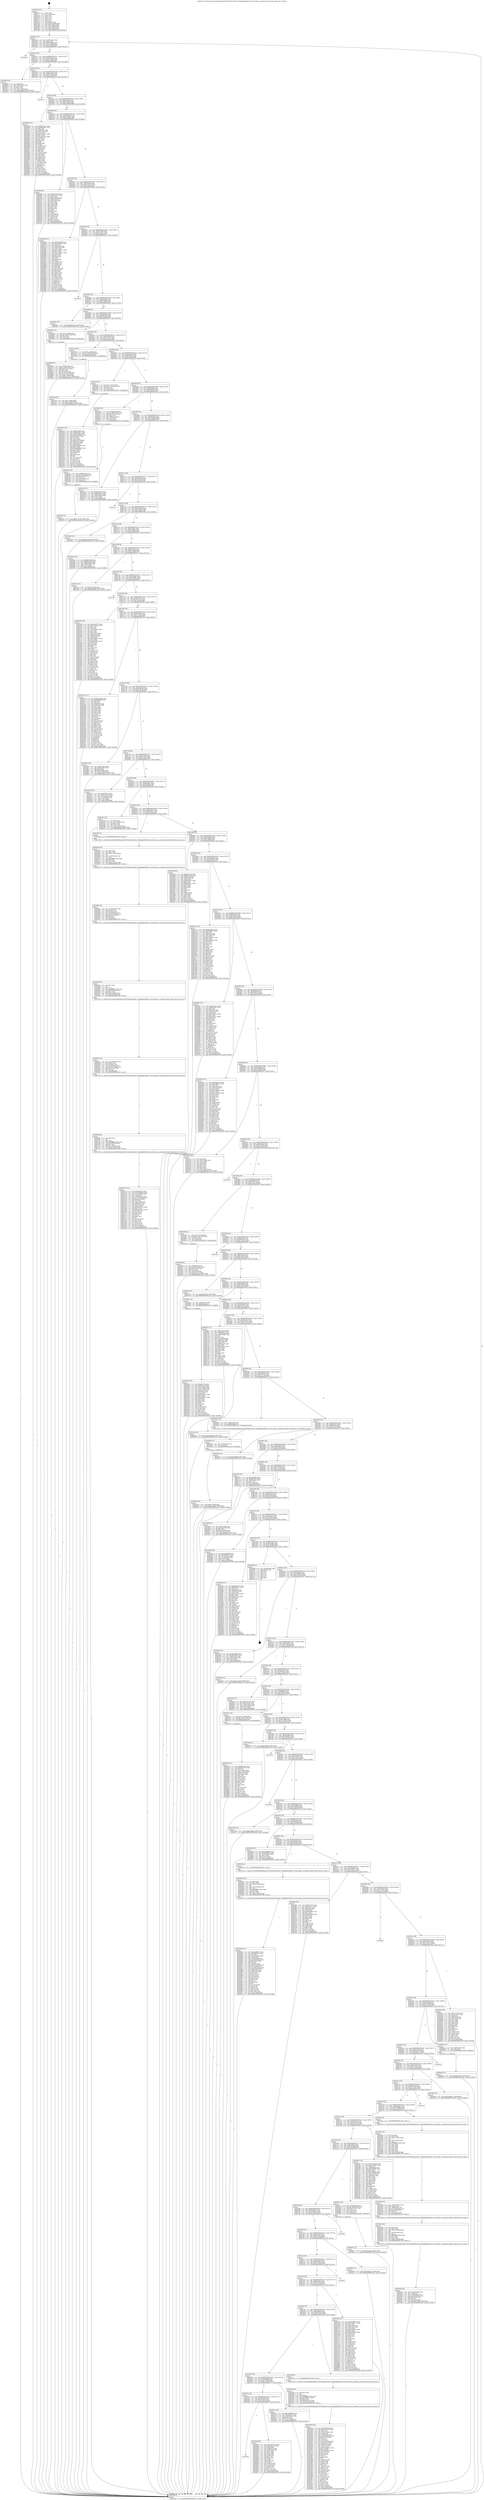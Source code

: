 digraph "0x402570" {
  label = "0x402570 (/mnt/c/Users/mathe/Desktop/tcc/POCII/binaries/extr_FFmpeglibavfiltervf_vectorscope.c_envelope_instant_Final-ollvm.out::main(0))"
  labelloc = "t"
  node[shape=record]

  Entry [label="",width=0.3,height=0.3,shape=circle,fillcolor=black,style=filled]
  "0x4025a2" [label="{
     0x4025a2 [32]\l
     | [instrs]\l
     &nbsp;&nbsp;0x4025a2 \<+6\>: mov -0x90(%rbp),%eax\l
     &nbsp;&nbsp;0x4025a8 \<+2\>: mov %eax,%ecx\l
     &nbsp;&nbsp;0x4025aa \<+6\>: sub $0x834c44d0,%ecx\l
     &nbsp;&nbsp;0x4025b0 \<+6\>: mov %eax,-0x94(%rbp)\l
     &nbsp;&nbsp;0x4025b6 \<+6\>: mov %ecx,-0x98(%rbp)\l
     &nbsp;&nbsp;0x4025bc \<+6\>: je 000000000040400c \<main+0x1a9c\>\l
  }"]
  "0x40400c" [label="{
     0x40400c\l
  }", style=dashed]
  "0x4025c2" [label="{
     0x4025c2 [28]\l
     | [instrs]\l
     &nbsp;&nbsp;0x4025c2 \<+5\>: jmp 00000000004025c7 \<main+0x57\>\l
     &nbsp;&nbsp;0x4025c7 \<+6\>: mov -0x94(%rbp),%eax\l
     &nbsp;&nbsp;0x4025cd \<+5\>: sub $0x83e7a446,%eax\l
     &nbsp;&nbsp;0x4025d2 \<+6\>: mov %eax,-0x9c(%rbp)\l
     &nbsp;&nbsp;0x4025d8 \<+6\>: je 0000000000403b0b \<main+0x159b\>\l
  }"]
  Exit [label="",width=0.3,height=0.3,shape=circle,fillcolor=black,style=filled,peripheries=2]
  "0x403b0b" [label="{
     0x403b0b [28]\l
     | [instrs]\l
     &nbsp;&nbsp;0x403b0b \<+2\>: xor %eax,%eax\l
     &nbsp;&nbsp;0x403b0d \<+3\>: mov -0x6c(%rbp),%ecx\l
     &nbsp;&nbsp;0x403b10 \<+3\>: sub $0x1,%eax\l
     &nbsp;&nbsp;0x403b13 \<+2\>: sub %eax,%ecx\l
     &nbsp;&nbsp;0x403b15 \<+3\>: mov %ecx,-0x6c(%rbp)\l
     &nbsp;&nbsp;0x403b18 \<+10\>: movl $0xa3b94c3e,-0x90(%rbp)\l
     &nbsp;&nbsp;0x403b22 \<+5\>: jmp 000000000040414d \<main+0x1bdd\>\l
  }"]
  "0x4025de" [label="{
     0x4025de [28]\l
     | [instrs]\l
     &nbsp;&nbsp;0x4025de \<+5\>: jmp 00000000004025e3 \<main+0x73\>\l
     &nbsp;&nbsp;0x4025e3 \<+6\>: mov -0x94(%rbp),%eax\l
     &nbsp;&nbsp;0x4025e9 \<+5\>: sub $0x8c677baf,%eax\l
     &nbsp;&nbsp;0x4025ee \<+6\>: mov %eax,-0xa0(%rbp)\l
     &nbsp;&nbsp;0x4025f4 \<+6\>: je 0000000000403e7e \<main+0x190e\>\l
  }"]
  "0x403d38" [label="{
     0x403d38 [15]\l
     | [instrs]\l
     &nbsp;&nbsp;0x403d38 \<+10\>: movl $0x8dd7924e,-0x90(%rbp)\l
     &nbsp;&nbsp;0x403d42 \<+5\>: jmp 000000000040414d \<main+0x1bdd\>\l
  }"]
  "0x403e7e" [label="{
     0x403e7e\l
  }", style=dashed]
  "0x4025fa" [label="{
     0x4025fa [28]\l
     | [instrs]\l
     &nbsp;&nbsp;0x4025fa \<+5\>: jmp 00000000004025ff \<main+0x8f\>\l
     &nbsp;&nbsp;0x4025ff \<+6\>: mov -0x94(%rbp),%eax\l
     &nbsp;&nbsp;0x402605 \<+5\>: sub $0x8cdcf6fd,%eax\l
     &nbsp;&nbsp;0x40260a \<+6\>: mov %eax,-0xa4(%rbp)\l
     &nbsp;&nbsp;0x402610 \<+6\>: je 0000000000403909 \<main+0x1399\>\l
  }"]
  "0x403cf5" [label="{
     0x403cf5 [15]\l
     | [instrs]\l
     &nbsp;&nbsp;0x403cf5 \<+10\>: movl $0x4177336,-0x90(%rbp)\l
     &nbsp;&nbsp;0x403cff \<+5\>: jmp 000000000040414d \<main+0x1bdd\>\l
  }"]
  "0x403909" [label="{
     0x403909 [147]\l
     | [instrs]\l
     &nbsp;&nbsp;0x403909 \<+5\>: mov $0x8ea7e512,%eax\l
     &nbsp;&nbsp;0x40390e \<+5\>: mov $0xdb826f37,%ecx\l
     &nbsp;&nbsp;0x403913 \<+2\>: mov $0x1,%dl\l
     &nbsp;&nbsp;0x403915 \<+7\>: mov 0x407078,%esi\l
     &nbsp;&nbsp;0x40391c \<+7\>: mov 0x407064,%edi\l
     &nbsp;&nbsp;0x403923 \<+3\>: mov %esi,%r8d\l
     &nbsp;&nbsp;0x403926 \<+7\>: add $0x7c8e70a7,%r8d\l
     &nbsp;&nbsp;0x40392d \<+4\>: sub $0x1,%r8d\l
     &nbsp;&nbsp;0x403931 \<+7\>: sub $0x7c8e70a7,%r8d\l
     &nbsp;&nbsp;0x403938 \<+4\>: imul %r8d,%esi\l
     &nbsp;&nbsp;0x40393c \<+3\>: and $0x1,%esi\l
     &nbsp;&nbsp;0x40393f \<+3\>: cmp $0x0,%esi\l
     &nbsp;&nbsp;0x403942 \<+4\>: sete %r9b\l
     &nbsp;&nbsp;0x403946 \<+3\>: cmp $0xa,%edi\l
     &nbsp;&nbsp;0x403949 \<+4\>: setl %r10b\l
     &nbsp;&nbsp;0x40394d \<+3\>: mov %r9b,%r11b\l
     &nbsp;&nbsp;0x403950 \<+4\>: xor $0xff,%r11b\l
     &nbsp;&nbsp;0x403954 \<+3\>: mov %r10b,%bl\l
     &nbsp;&nbsp;0x403957 \<+3\>: xor $0xff,%bl\l
     &nbsp;&nbsp;0x40395a \<+3\>: xor $0x1,%dl\l
     &nbsp;&nbsp;0x40395d \<+3\>: mov %r11b,%r14b\l
     &nbsp;&nbsp;0x403960 \<+4\>: and $0xff,%r14b\l
     &nbsp;&nbsp;0x403964 \<+3\>: and %dl,%r9b\l
     &nbsp;&nbsp;0x403967 \<+3\>: mov %bl,%r15b\l
     &nbsp;&nbsp;0x40396a \<+4\>: and $0xff,%r15b\l
     &nbsp;&nbsp;0x40396e \<+3\>: and %dl,%r10b\l
     &nbsp;&nbsp;0x403971 \<+3\>: or %r9b,%r14b\l
     &nbsp;&nbsp;0x403974 \<+3\>: or %r10b,%r15b\l
     &nbsp;&nbsp;0x403977 \<+3\>: xor %r15b,%r14b\l
     &nbsp;&nbsp;0x40397a \<+3\>: or %bl,%r11b\l
     &nbsp;&nbsp;0x40397d \<+4\>: xor $0xff,%r11b\l
     &nbsp;&nbsp;0x403981 \<+3\>: or $0x1,%dl\l
     &nbsp;&nbsp;0x403984 \<+3\>: and %dl,%r11b\l
     &nbsp;&nbsp;0x403987 \<+3\>: or %r11b,%r14b\l
     &nbsp;&nbsp;0x40398a \<+4\>: test $0x1,%r14b\l
     &nbsp;&nbsp;0x40398e \<+3\>: cmovne %ecx,%eax\l
     &nbsp;&nbsp;0x403991 \<+6\>: mov %eax,-0x90(%rbp)\l
     &nbsp;&nbsp;0x403997 \<+5\>: jmp 000000000040414d \<main+0x1bdd\>\l
  }"]
  "0x402616" [label="{
     0x402616 [28]\l
     | [instrs]\l
     &nbsp;&nbsp;0x402616 \<+5\>: jmp 000000000040261b \<main+0xab\>\l
     &nbsp;&nbsp;0x40261b \<+6\>: mov -0x94(%rbp),%eax\l
     &nbsp;&nbsp;0x402621 \<+5\>: sub $0x8d23683c,%eax\l
     &nbsp;&nbsp;0x402626 \<+6\>: mov %eax,-0xa8(%rbp)\l
     &nbsp;&nbsp;0x40262c \<+6\>: je 0000000000403dfd \<main+0x188d\>\l
  }"]
  "0x403cd7" [label="{
     0x403cd7 [30]\l
     | [instrs]\l
     &nbsp;&nbsp;0x403cd7 \<+4\>: mov -0x68(%rbp),%rax\l
     &nbsp;&nbsp;0x403cdb \<+7\>: movslq -0x8c(%rbp),%rcx\l
     &nbsp;&nbsp;0x403ce2 \<+4\>: imul $0x18,%rcx,%rcx\l
     &nbsp;&nbsp;0x403ce6 \<+3\>: add %rcx,%rax\l
     &nbsp;&nbsp;0x403ce9 \<+4\>: mov 0x8(%rax),%rax\l
     &nbsp;&nbsp;0x403ced \<+3\>: mov %rax,%rdi\l
     &nbsp;&nbsp;0x403cf0 \<+5\>: call 0000000000401030 \<free@plt\>\l
     | [calls]\l
     &nbsp;&nbsp;0x401030 \{1\} (unknown)\l
  }"]
  "0x403dfd" [label="{
     0x403dfd [93]\l
     | [instrs]\l
     &nbsp;&nbsp;0x403dfd \<+5\>: mov $0xa563a76f,%eax\l
     &nbsp;&nbsp;0x403e02 \<+5\>: mov $0xfad21931,%ecx\l
     &nbsp;&nbsp;0x403e07 \<+2\>: xor %edx,%edx\l
     &nbsp;&nbsp;0x403e09 \<+7\>: movl $0x0,-0x38(%rbp)\l
     &nbsp;&nbsp;0x403e10 \<+7\>: mov 0x407078,%esi\l
     &nbsp;&nbsp;0x403e17 \<+7\>: mov 0x407064,%edi\l
     &nbsp;&nbsp;0x403e1e \<+3\>: sub $0x1,%edx\l
     &nbsp;&nbsp;0x403e21 \<+3\>: mov %esi,%r8d\l
     &nbsp;&nbsp;0x403e24 \<+3\>: add %edx,%r8d\l
     &nbsp;&nbsp;0x403e27 \<+4\>: imul %r8d,%esi\l
     &nbsp;&nbsp;0x403e2b \<+3\>: and $0x1,%esi\l
     &nbsp;&nbsp;0x403e2e \<+3\>: cmp $0x0,%esi\l
     &nbsp;&nbsp;0x403e31 \<+4\>: sete %r9b\l
     &nbsp;&nbsp;0x403e35 \<+3\>: cmp $0xa,%edi\l
     &nbsp;&nbsp;0x403e38 \<+4\>: setl %r10b\l
     &nbsp;&nbsp;0x403e3c \<+3\>: mov %r9b,%r11b\l
     &nbsp;&nbsp;0x403e3f \<+3\>: and %r10b,%r11b\l
     &nbsp;&nbsp;0x403e42 \<+3\>: xor %r10b,%r9b\l
     &nbsp;&nbsp;0x403e45 \<+3\>: or %r9b,%r11b\l
     &nbsp;&nbsp;0x403e48 \<+4\>: test $0x1,%r11b\l
     &nbsp;&nbsp;0x403e4c \<+3\>: cmovne %ecx,%eax\l
     &nbsp;&nbsp;0x403e4f \<+6\>: mov %eax,-0x90(%rbp)\l
     &nbsp;&nbsp;0x403e55 \<+5\>: jmp 000000000040414d \<main+0x1bdd\>\l
  }"]
  "0x402632" [label="{
     0x402632 [28]\l
     | [instrs]\l
     &nbsp;&nbsp;0x402632 \<+5\>: jmp 0000000000402637 \<main+0xc7\>\l
     &nbsp;&nbsp;0x402637 \<+6\>: mov -0x94(%rbp),%eax\l
     &nbsp;&nbsp;0x40263d \<+5\>: sub $0x8dd7924e,%eax\l
     &nbsp;&nbsp;0x402642 \<+6\>: mov %eax,-0xac(%rbp)\l
     &nbsp;&nbsp;0x402648 \<+6\>: je 0000000000403d6a \<main+0x17fa\>\l
  }"]
  "0x402d4e" [label="{
     0x402d4e\l
  }", style=dashed]
  "0x403d6a" [label="{
     0x403d6a [147]\l
     | [instrs]\l
     &nbsp;&nbsp;0x403d6a \<+5\>: mov $0xa563a76f,%eax\l
     &nbsp;&nbsp;0x403d6f \<+5\>: mov $0x8d23683c,%ecx\l
     &nbsp;&nbsp;0x403d74 \<+2\>: mov $0x1,%dl\l
     &nbsp;&nbsp;0x403d76 \<+7\>: mov 0x407078,%esi\l
     &nbsp;&nbsp;0x403d7d \<+7\>: mov 0x407064,%edi\l
     &nbsp;&nbsp;0x403d84 \<+3\>: mov %esi,%r8d\l
     &nbsp;&nbsp;0x403d87 \<+7\>: add $0x114addc7,%r8d\l
     &nbsp;&nbsp;0x403d8e \<+4\>: sub $0x1,%r8d\l
     &nbsp;&nbsp;0x403d92 \<+7\>: sub $0x114addc7,%r8d\l
     &nbsp;&nbsp;0x403d99 \<+4\>: imul %r8d,%esi\l
     &nbsp;&nbsp;0x403d9d \<+3\>: and $0x1,%esi\l
     &nbsp;&nbsp;0x403da0 \<+3\>: cmp $0x0,%esi\l
     &nbsp;&nbsp;0x403da3 \<+4\>: sete %r9b\l
     &nbsp;&nbsp;0x403da7 \<+3\>: cmp $0xa,%edi\l
     &nbsp;&nbsp;0x403daa \<+4\>: setl %r10b\l
     &nbsp;&nbsp;0x403dae \<+3\>: mov %r9b,%r11b\l
     &nbsp;&nbsp;0x403db1 \<+4\>: xor $0xff,%r11b\l
     &nbsp;&nbsp;0x403db5 \<+3\>: mov %r10b,%bl\l
     &nbsp;&nbsp;0x403db8 \<+3\>: xor $0xff,%bl\l
     &nbsp;&nbsp;0x403dbb \<+3\>: xor $0x0,%dl\l
     &nbsp;&nbsp;0x403dbe \<+3\>: mov %r11b,%r14b\l
     &nbsp;&nbsp;0x403dc1 \<+4\>: and $0x0,%r14b\l
     &nbsp;&nbsp;0x403dc5 \<+3\>: and %dl,%r9b\l
     &nbsp;&nbsp;0x403dc8 \<+3\>: mov %bl,%r15b\l
     &nbsp;&nbsp;0x403dcb \<+4\>: and $0x0,%r15b\l
     &nbsp;&nbsp;0x403dcf \<+3\>: and %dl,%r10b\l
     &nbsp;&nbsp;0x403dd2 \<+3\>: or %r9b,%r14b\l
     &nbsp;&nbsp;0x403dd5 \<+3\>: or %r10b,%r15b\l
     &nbsp;&nbsp;0x403dd8 \<+3\>: xor %r15b,%r14b\l
     &nbsp;&nbsp;0x403ddb \<+3\>: or %bl,%r11b\l
     &nbsp;&nbsp;0x403dde \<+4\>: xor $0xff,%r11b\l
     &nbsp;&nbsp;0x403de2 \<+3\>: or $0x0,%dl\l
     &nbsp;&nbsp;0x403de5 \<+3\>: and %dl,%r11b\l
     &nbsp;&nbsp;0x403de8 \<+3\>: or %r11b,%r14b\l
     &nbsp;&nbsp;0x403deb \<+4\>: test $0x1,%r14b\l
     &nbsp;&nbsp;0x403def \<+3\>: cmovne %ecx,%eax\l
     &nbsp;&nbsp;0x403df2 \<+6\>: mov %eax,-0x90(%rbp)\l
     &nbsp;&nbsp;0x403df8 \<+5\>: jmp 000000000040414d \<main+0x1bdd\>\l
  }"]
  "0x40264e" [label="{
     0x40264e [28]\l
     | [instrs]\l
     &nbsp;&nbsp;0x40264e \<+5\>: jmp 0000000000402653 \<main+0xe3\>\l
     &nbsp;&nbsp;0x402653 \<+6\>: mov -0x94(%rbp),%eax\l
     &nbsp;&nbsp;0x402659 \<+5\>: sub $0x8ea7e512,%eax\l
     &nbsp;&nbsp;0x40265e \<+6\>: mov %eax,-0xb0(%rbp)\l
     &nbsp;&nbsp;0x402664 \<+6\>: je 0000000000404105 \<main+0x1b95\>\l
  }"]
  "0x403ba6" [label="{
     0x403ba6 [86]\l
     | [instrs]\l
     &nbsp;&nbsp;0x403ba6 \<+5\>: mov $0x532d7242,%eax\l
     &nbsp;&nbsp;0x403bab \<+5\>: mov $0x56df21c8,%ecx\l
     &nbsp;&nbsp;0x403bb0 \<+2\>: xor %edx,%edx\l
     &nbsp;&nbsp;0x403bb2 \<+7\>: mov 0x407078,%esi\l
     &nbsp;&nbsp;0x403bb9 \<+7\>: mov 0x407064,%edi\l
     &nbsp;&nbsp;0x403bc0 \<+3\>: sub $0x1,%edx\l
     &nbsp;&nbsp;0x403bc3 \<+3\>: mov %esi,%r8d\l
     &nbsp;&nbsp;0x403bc6 \<+3\>: add %edx,%r8d\l
     &nbsp;&nbsp;0x403bc9 \<+4\>: imul %r8d,%esi\l
     &nbsp;&nbsp;0x403bcd \<+3\>: and $0x1,%esi\l
     &nbsp;&nbsp;0x403bd0 \<+3\>: cmp $0x0,%esi\l
     &nbsp;&nbsp;0x403bd3 \<+4\>: sete %r9b\l
     &nbsp;&nbsp;0x403bd7 \<+3\>: cmp $0xa,%edi\l
     &nbsp;&nbsp;0x403bda \<+4\>: setl %r10b\l
     &nbsp;&nbsp;0x403bde \<+3\>: mov %r9b,%r11b\l
     &nbsp;&nbsp;0x403be1 \<+3\>: and %r10b,%r11b\l
     &nbsp;&nbsp;0x403be4 \<+3\>: xor %r10b,%r9b\l
     &nbsp;&nbsp;0x403be7 \<+3\>: or %r9b,%r11b\l
     &nbsp;&nbsp;0x403bea \<+4\>: test $0x1,%r11b\l
     &nbsp;&nbsp;0x403bee \<+3\>: cmovne %ecx,%eax\l
     &nbsp;&nbsp;0x403bf1 \<+6\>: mov %eax,-0x90(%rbp)\l
     &nbsp;&nbsp;0x403bf7 \<+5\>: jmp 000000000040414d \<main+0x1bdd\>\l
  }"]
  "0x404105" [label="{
     0x404105\l
  }", style=dashed]
  "0x40266a" [label="{
     0x40266a [28]\l
     | [instrs]\l
     &nbsp;&nbsp;0x40266a \<+5\>: jmp 000000000040266f \<main+0xff\>\l
     &nbsp;&nbsp;0x40266f \<+6\>: mov -0x94(%rbp),%eax\l
     &nbsp;&nbsp;0x402675 \<+5\>: sub $0x8fd449d4,%eax\l
     &nbsp;&nbsp;0x40267a \<+6\>: mov %eax,-0xb4(%rbp)\l
     &nbsp;&nbsp;0x402680 \<+6\>: je 00000000004038d2 \<main+0x1362\>\l
  }"]
  "0x403b97" [label="{
     0x403b97 [15]\l
     | [instrs]\l
     &nbsp;&nbsp;0x403b97 \<+10\>: movl $0x7fc5cebc,-0x90(%rbp)\l
     &nbsp;&nbsp;0x403ba1 \<+5\>: jmp 000000000040414d \<main+0x1bdd\>\l
  }"]
  "0x4038d2" [label="{
     0x4038d2 [15]\l
     | [instrs]\l
     &nbsp;&nbsp;0x4038d2 \<+10\>: movl $0xd45957b5,-0x90(%rbp)\l
     &nbsp;&nbsp;0x4038dc \<+5\>: jmp 000000000040414d \<main+0x1bdd\>\l
  }"]
  "0x402686" [label="{
     0x402686 [28]\l
     | [instrs]\l
     &nbsp;&nbsp;0x402686 \<+5\>: jmp 000000000040268b \<main+0x11b\>\l
     &nbsp;&nbsp;0x40268b \<+6\>: mov -0x94(%rbp),%eax\l
     &nbsp;&nbsp;0x402691 \<+5\>: sub $0x9dd87010,%eax\l
     &nbsp;&nbsp;0x402696 \<+6\>: mov %eax,-0xb8(%rbp)\l
     &nbsp;&nbsp;0x40269c \<+6\>: je 0000000000403656 \<main+0x10e6\>\l
  }"]
  "0x403b40" [label="{
     0x403b40 [25]\l
     | [instrs]\l
     &nbsp;&nbsp;0x403b40 \<+10\>: movl $0x0,-0x88(%rbp)\l
     &nbsp;&nbsp;0x403b4a \<+10\>: movl $0xaf7ca80b,-0x90(%rbp)\l
     &nbsp;&nbsp;0x403b54 \<+5\>: jmp 000000000040414d \<main+0x1bdd\>\l
  }"]
  "0x403656" [label="{
     0x403656 [23]\l
     | [instrs]\l
     &nbsp;&nbsp;0x403656 \<+7\>: movl $0x1,-0x80(%rbp)\l
     &nbsp;&nbsp;0x40365d \<+4\>: movslq -0x80(%rbp),%rax\l
     &nbsp;&nbsp;0x403661 \<+4\>: shl $0x2,%rax\l
     &nbsp;&nbsp;0x403665 \<+3\>: mov %rax,%rdi\l
     &nbsp;&nbsp;0x403668 \<+5\>: call 0000000000401050 \<malloc@plt\>\l
     | [calls]\l
     &nbsp;&nbsp;0x401050 \{1\} (unknown)\l
  }"]
  "0x4026a2" [label="{
     0x4026a2 [28]\l
     | [instrs]\l
     &nbsp;&nbsp;0x4026a2 \<+5\>: jmp 00000000004026a7 \<main+0x137\>\l
     &nbsp;&nbsp;0x4026a7 \<+6\>: mov -0x94(%rbp),%eax\l
     &nbsp;&nbsp;0x4026ad \<+5\>: sub $0x9f377d73,%eax\l
     &nbsp;&nbsp;0x4026b2 \<+6\>: mov %eax,-0xbc(%rbp)\l
     &nbsp;&nbsp;0x4026b8 \<+6\>: je 00000000004031d0 \<main+0xc60\>\l
  }"]
  "0x403b34" [label="{
     0x403b34 [12]\l
     | [instrs]\l
     &nbsp;&nbsp;0x403b34 \<+4\>: mov -0x58(%rbp),%rsi\l
     &nbsp;&nbsp;0x403b38 \<+3\>: mov %rsi,%rdi\l
     &nbsp;&nbsp;0x403b3b \<+5\>: call 0000000000401030 \<free@plt\>\l
     | [calls]\l
     &nbsp;&nbsp;0x401030 \{1\} (unknown)\l
  }"]
  "0x4031d0" [label="{
     0x4031d0 [20]\l
     | [instrs]\l
     &nbsp;&nbsp;0x4031d0 \<+7\>: movl $0x1,-0x60(%rbp)\l
     &nbsp;&nbsp;0x4031d7 \<+4\>: movslq -0x60(%rbp),%rax\l
     &nbsp;&nbsp;0x4031db \<+4\>: imul $0x18,%rax,%rdi\l
     &nbsp;&nbsp;0x4031df \<+5\>: call 0000000000401050 \<malloc@plt\>\l
     | [calls]\l
     &nbsp;&nbsp;0x401050 \{1\} (unknown)\l
  }"]
  "0x4026be" [label="{
     0x4026be [28]\l
     | [instrs]\l
     &nbsp;&nbsp;0x4026be \<+5\>: jmp 00000000004026c3 \<main+0x153\>\l
     &nbsp;&nbsp;0x4026c3 \<+6\>: mov -0x94(%rbp),%eax\l
     &nbsp;&nbsp;0x4026c9 \<+5\>: sub $0x9fe08633,%eax\l
     &nbsp;&nbsp;0x4026ce \<+6\>: mov %eax,-0xc0(%rbp)\l
     &nbsp;&nbsp;0x4026d4 \<+6\>: je 00000000004032af \<main+0xd3f\>\l
  }"]
  "0x403ae0" [label="{
     0x403ae0 [43]\l
     | [instrs]\l
     &nbsp;&nbsp;0x403ae0 \<+6\>: mov -0x1d8(%rbp),%ecx\l
     &nbsp;&nbsp;0x403ae6 \<+3\>: imul %eax,%ecx\l
     &nbsp;&nbsp;0x403ae9 \<+4\>: mov -0x68(%rbp),%r8\l
     &nbsp;&nbsp;0x403aed \<+4\>: movslq -0x6c(%rbp),%r9\l
     &nbsp;&nbsp;0x403af1 \<+4\>: imul $0x18,%r9,%r9\l
     &nbsp;&nbsp;0x403af5 \<+3\>: add %r9,%r8\l
     &nbsp;&nbsp;0x403af8 \<+4\>: mov %ecx,0x14(%r8)\l
     &nbsp;&nbsp;0x403afc \<+10\>: movl $0x83e7a446,-0x90(%rbp)\l
     &nbsp;&nbsp;0x403b06 \<+5\>: jmp 000000000040414d \<main+0x1bdd\>\l
  }"]
  "0x4032af" [label="{
     0x4032af [23]\l
     | [instrs]\l
     &nbsp;&nbsp;0x4032af \<+7\>: movl $0x1,-0x70(%rbp)\l
     &nbsp;&nbsp;0x4032b6 \<+4\>: movslq -0x70(%rbp),%rax\l
     &nbsp;&nbsp;0x4032ba \<+4\>: shl $0x2,%rax\l
     &nbsp;&nbsp;0x4032be \<+3\>: mov %rax,%rdi\l
     &nbsp;&nbsp;0x4032c1 \<+5\>: call 0000000000401050 \<malloc@plt\>\l
     | [calls]\l
     &nbsp;&nbsp;0x401050 \{1\} (unknown)\l
  }"]
  "0x4026da" [label="{
     0x4026da [28]\l
     | [instrs]\l
     &nbsp;&nbsp;0x4026da \<+5\>: jmp 00000000004026df \<main+0x16f\>\l
     &nbsp;&nbsp;0x4026df \<+6\>: mov -0x94(%rbp),%eax\l
     &nbsp;&nbsp;0x4026e5 \<+5\>: sub $0xa0965982,%eax\l
     &nbsp;&nbsp;0x4026ea \<+6\>: mov %eax,-0xc4(%rbp)\l
     &nbsp;&nbsp;0x4026f0 \<+6\>: je 0000000000403cb6 \<main+0x1746\>\l
  }"]
  "0x403ab4" [label="{
     0x403ab4 [44]\l
     | [instrs]\l
     &nbsp;&nbsp;0x403ab4 \<+2\>: xor %ecx,%ecx\l
     &nbsp;&nbsp;0x403ab6 \<+5\>: mov $0x2,%edx\l
     &nbsp;&nbsp;0x403abb \<+6\>: mov %edx,-0x1d4(%rbp)\l
     &nbsp;&nbsp;0x403ac1 \<+1\>: cltd\l
     &nbsp;&nbsp;0x403ac2 \<+6\>: mov -0x1d4(%rbp),%esi\l
     &nbsp;&nbsp;0x403ac8 \<+2\>: idiv %esi\l
     &nbsp;&nbsp;0x403aca \<+6\>: imul $0xfffffffe,%edx,%edx\l
     &nbsp;&nbsp;0x403ad0 \<+3\>: sub $0x1,%ecx\l
     &nbsp;&nbsp;0x403ad3 \<+2\>: sub %ecx,%edx\l
     &nbsp;&nbsp;0x403ad5 \<+6\>: mov %edx,-0x1d8(%rbp)\l
     &nbsp;&nbsp;0x403adb \<+5\>: call 0000000000401160 \<next_i\>\l
     | [calls]\l
     &nbsp;&nbsp;0x401160 \{1\} (/mnt/c/Users/mathe/Desktop/tcc/POCII/binaries/extr_FFmpeglibavfiltervf_vectorscope.c_envelope_instant_Final-ollvm.out::next_i)\l
  }"]
  "0x403cb6" [label="{
     0x403cb6 [33]\l
     | [instrs]\l
     &nbsp;&nbsp;0x403cb6 \<+4\>: mov -0x68(%rbp),%rax\l
     &nbsp;&nbsp;0x403cba \<+7\>: movslq -0x8c(%rbp),%rcx\l
     &nbsp;&nbsp;0x403cc1 \<+4\>: imul $0x18,%rcx,%rcx\l
     &nbsp;&nbsp;0x403cc5 \<+3\>: add %rcx,%rax\l
     &nbsp;&nbsp;0x403cc8 \<+4\>: mov 0x8(%rax),%rax\l
     &nbsp;&nbsp;0x403ccc \<+3\>: mov (%rax),%rax\l
     &nbsp;&nbsp;0x403ccf \<+3\>: mov %rax,%rdi\l
     &nbsp;&nbsp;0x403cd2 \<+5\>: call 0000000000401030 \<free@plt\>\l
     | [calls]\l
     &nbsp;&nbsp;0x401030 \{1\} (unknown)\l
  }"]
  "0x4026f6" [label="{
     0x4026f6 [28]\l
     | [instrs]\l
     &nbsp;&nbsp;0x4026f6 \<+5\>: jmp 00000000004026fb \<main+0x18b\>\l
     &nbsp;&nbsp;0x4026fb \<+6\>: mov -0x94(%rbp),%eax\l
     &nbsp;&nbsp;0x402701 \<+5\>: sub $0xa3b94c3e,%eax\l
     &nbsp;&nbsp;0x402706 \<+6\>: mov %eax,-0xc8(%rbp)\l
     &nbsp;&nbsp;0x40270c \<+6\>: je 00000000004031fe \<main+0xc8e\>\l
  }"]
  "0x403a93" [label="{
     0x403a93 [33]\l
     | [instrs]\l
     &nbsp;&nbsp;0x403a93 \<+6\>: mov -0x1d0(%rbp),%ecx\l
     &nbsp;&nbsp;0x403a99 \<+3\>: imul %eax,%ecx\l
     &nbsp;&nbsp;0x403a9c \<+4\>: mov -0x68(%rbp),%r8\l
     &nbsp;&nbsp;0x403aa0 \<+4\>: movslq -0x6c(%rbp),%r9\l
     &nbsp;&nbsp;0x403aa4 \<+4\>: imul $0x18,%r9,%r9\l
     &nbsp;&nbsp;0x403aa8 \<+3\>: add %r9,%r8\l
     &nbsp;&nbsp;0x403aab \<+4\>: mov %ecx,0x10(%r8)\l
     &nbsp;&nbsp;0x403aaf \<+5\>: call 0000000000401160 \<next_i\>\l
     | [calls]\l
     &nbsp;&nbsp;0x401160 \{1\} (/mnt/c/Users/mathe/Desktop/tcc/POCII/binaries/extr_FFmpeglibavfiltervf_vectorscope.c_envelope_instant_Final-ollvm.out::next_i)\l
  }"]
  "0x4031fe" [label="{
     0x4031fe [30]\l
     | [instrs]\l
     &nbsp;&nbsp;0x4031fe \<+5\>: mov $0xfd184726,%eax\l
     &nbsp;&nbsp;0x403203 \<+5\>: mov $0xda8bb97b,%ecx\l
     &nbsp;&nbsp;0x403208 \<+3\>: mov -0x6c(%rbp),%edx\l
     &nbsp;&nbsp;0x40320b \<+3\>: cmp -0x60(%rbp),%edx\l
     &nbsp;&nbsp;0x40320e \<+3\>: cmovl %ecx,%eax\l
     &nbsp;&nbsp;0x403211 \<+6\>: mov %eax,-0x90(%rbp)\l
     &nbsp;&nbsp;0x403217 \<+5\>: jmp 000000000040414d \<main+0x1bdd\>\l
  }"]
  "0x402712" [label="{
     0x402712 [28]\l
     | [instrs]\l
     &nbsp;&nbsp;0x402712 \<+5\>: jmp 0000000000402717 \<main+0x1a7\>\l
     &nbsp;&nbsp;0x402717 \<+6\>: mov -0x94(%rbp),%eax\l
     &nbsp;&nbsp;0x40271d \<+5\>: sub $0xa563a76f,%eax\l
     &nbsp;&nbsp;0x402722 \<+6\>: mov %eax,-0xcc(%rbp)\l
     &nbsp;&nbsp;0x402728 \<+6\>: je 000000000040413c \<main+0x1bcc\>\l
  }"]
  "0x403a5f" [label="{
     0x403a5f [52]\l
     | [instrs]\l
     &nbsp;&nbsp;0x403a5f \<+2\>: xor %ecx,%ecx\l
     &nbsp;&nbsp;0x403a61 \<+5\>: mov $0x2,%edx\l
     &nbsp;&nbsp;0x403a66 \<+6\>: mov %edx,-0x1cc(%rbp)\l
     &nbsp;&nbsp;0x403a6c \<+1\>: cltd\l
     &nbsp;&nbsp;0x403a6d \<+6\>: mov -0x1cc(%rbp),%esi\l
     &nbsp;&nbsp;0x403a73 \<+2\>: idiv %esi\l
     &nbsp;&nbsp;0x403a75 \<+6\>: imul $0xfffffffe,%edx,%edx\l
     &nbsp;&nbsp;0x403a7b \<+2\>: mov %ecx,%edi\l
     &nbsp;&nbsp;0x403a7d \<+2\>: sub %edx,%edi\l
     &nbsp;&nbsp;0x403a7f \<+2\>: mov %ecx,%edx\l
     &nbsp;&nbsp;0x403a81 \<+3\>: sub $0x1,%edx\l
     &nbsp;&nbsp;0x403a84 \<+2\>: add %edx,%edi\l
     &nbsp;&nbsp;0x403a86 \<+2\>: sub %edi,%ecx\l
     &nbsp;&nbsp;0x403a88 \<+6\>: mov %ecx,-0x1d0(%rbp)\l
     &nbsp;&nbsp;0x403a8e \<+5\>: call 0000000000401160 \<next_i\>\l
     | [calls]\l
     &nbsp;&nbsp;0x401160 \{1\} (/mnt/c/Users/mathe/Desktop/tcc/POCII/binaries/extr_FFmpeglibavfiltervf_vectorscope.c_envelope_instant_Final-ollvm.out::next_i)\l
  }"]
  "0x40413c" [label="{
     0x40413c\l
  }", style=dashed]
  "0x40272e" [label="{
     0x40272e [28]\l
     | [instrs]\l
     &nbsp;&nbsp;0x40272e \<+5\>: jmp 0000000000402733 \<main+0x1c3\>\l
     &nbsp;&nbsp;0x402733 \<+6\>: mov -0x94(%rbp),%eax\l
     &nbsp;&nbsp;0x402739 \<+5\>: sub $0xab1ecd97,%eax\l
     &nbsp;&nbsp;0x40273e \<+6\>: mov %eax,-0xd0(%rbp)\l
     &nbsp;&nbsp;0x402744 \<+6\>: je 0000000000403343 \<main+0xdd3\>\l
  }"]
  "0x40384e" [label="{
     0x40384e [132]\l
     | [instrs]\l
     &nbsp;&nbsp;0x40384e \<+5\>: mov $0x5ec46817,%ecx\l
     &nbsp;&nbsp;0x403853 \<+5\>: mov $0x8fd449d4,%edx\l
     &nbsp;&nbsp;0x403858 \<+2\>: xor %esi,%esi\l
     &nbsp;&nbsp;0x40385a \<+6\>: mov -0x1c8(%rbp),%edi\l
     &nbsp;&nbsp;0x403860 \<+3\>: imul %eax,%edi\l
     &nbsp;&nbsp;0x403863 \<+4\>: mov -0x68(%rbp),%r8\l
     &nbsp;&nbsp;0x403867 \<+4\>: movslq -0x6c(%rbp),%r9\l
     &nbsp;&nbsp;0x40386b \<+4\>: imul $0x18,%r9,%r9\l
     &nbsp;&nbsp;0x40386f \<+3\>: add %r9,%r8\l
     &nbsp;&nbsp;0x403872 \<+4\>: mov 0x8(%r8),%r8\l
     &nbsp;&nbsp;0x403876 \<+4\>: movslq -0x7c(%rbp),%r9\l
     &nbsp;&nbsp;0x40387a \<+4\>: mov (%r8,%r9,8),%r8\l
     &nbsp;&nbsp;0x40387e \<+7\>: movslq -0x84(%rbp),%r9\l
     &nbsp;&nbsp;0x403885 \<+4\>: mov %edi,(%r8,%r9,4)\l
     &nbsp;&nbsp;0x403889 \<+7\>: mov 0x407078,%eax\l
     &nbsp;&nbsp;0x403890 \<+7\>: mov 0x407064,%edi\l
     &nbsp;&nbsp;0x403897 \<+3\>: sub $0x1,%esi\l
     &nbsp;&nbsp;0x40389a \<+3\>: mov %eax,%r10d\l
     &nbsp;&nbsp;0x40389d \<+3\>: add %esi,%r10d\l
     &nbsp;&nbsp;0x4038a0 \<+4\>: imul %r10d,%eax\l
     &nbsp;&nbsp;0x4038a4 \<+3\>: and $0x1,%eax\l
     &nbsp;&nbsp;0x4038a7 \<+3\>: cmp $0x0,%eax\l
     &nbsp;&nbsp;0x4038aa \<+4\>: sete %r11b\l
     &nbsp;&nbsp;0x4038ae \<+3\>: cmp $0xa,%edi\l
     &nbsp;&nbsp;0x4038b1 \<+3\>: setl %bl\l
     &nbsp;&nbsp;0x4038b4 \<+3\>: mov %r11b,%r14b\l
     &nbsp;&nbsp;0x4038b7 \<+3\>: and %bl,%r14b\l
     &nbsp;&nbsp;0x4038ba \<+3\>: xor %bl,%r11b\l
     &nbsp;&nbsp;0x4038bd \<+3\>: or %r11b,%r14b\l
     &nbsp;&nbsp;0x4038c0 \<+4\>: test $0x1,%r14b\l
     &nbsp;&nbsp;0x4038c4 \<+3\>: cmovne %edx,%ecx\l
     &nbsp;&nbsp;0x4038c7 \<+6\>: mov %ecx,-0x90(%rbp)\l
     &nbsp;&nbsp;0x4038cd \<+5\>: jmp 000000000040414d \<main+0x1bdd\>\l
  }"]
  "0x403343" [label="{
     0x403343 [15]\l
     | [instrs]\l
     &nbsp;&nbsp;0x403343 \<+10\>: movl $0xd47a3ce8,-0x90(%rbp)\l
     &nbsp;&nbsp;0x40334d \<+5\>: jmp 000000000040414d \<main+0x1bdd\>\l
  }"]
  "0x40274a" [label="{
     0x40274a [28]\l
     | [instrs]\l
     &nbsp;&nbsp;0x40274a \<+5\>: jmp 000000000040274f \<main+0x1df\>\l
     &nbsp;&nbsp;0x40274f \<+6\>: mov -0x94(%rbp),%eax\l
     &nbsp;&nbsp;0x402755 \<+5\>: sub $0xaf7ca80b,%eax\l
     &nbsp;&nbsp;0x40275a \<+6\>: mov %eax,-0xd4(%rbp)\l
     &nbsp;&nbsp;0x402760 \<+6\>: je 0000000000403b59 \<main+0x15e9\>\l
  }"]
  "0x403822" [label="{
     0x403822 [44]\l
     | [instrs]\l
     &nbsp;&nbsp;0x403822 \<+2\>: xor %ecx,%ecx\l
     &nbsp;&nbsp;0x403824 \<+5\>: mov $0x2,%edx\l
     &nbsp;&nbsp;0x403829 \<+6\>: mov %edx,-0x1c4(%rbp)\l
     &nbsp;&nbsp;0x40382f \<+1\>: cltd\l
     &nbsp;&nbsp;0x403830 \<+6\>: mov -0x1c4(%rbp),%esi\l
     &nbsp;&nbsp;0x403836 \<+2\>: idiv %esi\l
     &nbsp;&nbsp;0x403838 \<+6\>: imul $0xfffffffe,%edx,%edx\l
     &nbsp;&nbsp;0x40383e \<+3\>: sub $0x1,%ecx\l
     &nbsp;&nbsp;0x403841 \<+2\>: sub %ecx,%edx\l
     &nbsp;&nbsp;0x403843 \<+6\>: mov %edx,-0x1c8(%rbp)\l
     &nbsp;&nbsp;0x403849 \<+5\>: call 0000000000401160 \<next_i\>\l
     | [calls]\l
     &nbsp;&nbsp;0x401160 \{1\} (/mnt/c/Users/mathe/Desktop/tcc/POCII/binaries/extr_FFmpeglibavfiltervf_vectorscope.c_envelope_instant_Final-ollvm.out::next_i)\l
  }"]
  "0x403b59" [label="{
     0x403b59 [33]\l
     | [instrs]\l
     &nbsp;&nbsp;0x403b59 \<+5\>: mov $0xbb6e5a98,%eax\l
     &nbsp;&nbsp;0x403b5e \<+5\>: mov $0x5dea5a60,%ecx\l
     &nbsp;&nbsp;0x403b63 \<+6\>: mov -0x88(%rbp),%edx\l
     &nbsp;&nbsp;0x403b69 \<+3\>: cmp -0x60(%rbp),%edx\l
     &nbsp;&nbsp;0x403b6c \<+3\>: cmovl %ecx,%eax\l
     &nbsp;&nbsp;0x403b6f \<+6\>: mov %eax,-0x90(%rbp)\l
     &nbsp;&nbsp;0x403b75 \<+5\>: jmp 000000000040414d \<main+0x1bdd\>\l
  }"]
  "0x402766" [label="{
     0x402766 [28]\l
     | [instrs]\l
     &nbsp;&nbsp;0x402766 \<+5\>: jmp 000000000040276b \<main+0x1fb\>\l
     &nbsp;&nbsp;0x40276b \<+6\>: mov -0x94(%rbp),%eax\l
     &nbsp;&nbsp;0x402771 \<+5\>: sub $0xbb6e5a98,%eax\l
     &nbsp;&nbsp;0x402776 \<+6\>: mov %eax,-0xd8(%rbp)\l
     &nbsp;&nbsp;0x40277c \<+6\>: je 0000000000403c7c \<main+0x170c\>\l
  }"]
  "0x40366d" [label="{
     0x40366d [52]\l
     | [instrs]\l
     &nbsp;&nbsp;0x40366d \<+4\>: mov -0x68(%rbp),%rdi\l
     &nbsp;&nbsp;0x403671 \<+4\>: movslq -0x6c(%rbp),%rcx\l
     &nbsp;&nbsp;0x403675 \<+4\>: imul $0x18,%rcx,%rcx\l
     &nbsp;&nbsp;0x403679 \<+3\>: add %rcx,%rdi\l
     &nbsp;&nbsp;0x40367c \<+4\>: mov 0x8(%rdi),%rcx\l
     &nbsp;&nbsp;0x403680 \<+4\>: movslq -0x7c(%rbp),%rdi\l
     &nbsp;&nbsp;0x403684 \<+4\>: mov %rax,(%rcx,%rdi,8)\l
     &nbsp;&nbsp;0x403688 \<+10\>: movl $0x0,-0x84(%rbp)\l
     &nbsp;&nbsp;0x403692 \<+10\>: movl $0x41c2e27e,-0x90(%rbp)\l
     &nbsp;&nbsp;0x40369c \<+5\>: jmp 000000000040414d \<main+0x1bdd\>\l
  }"]
  "0x403c7c" [label="{
     0x403c7c [25]\l
     | [instrs]\l
     &nbsp;&nbsp;0x403c7c \<+10\>: movl $0x0,-0x8c(%rbp)\l
     &nbsp;&nbsp;0x403c86 \<+10\>: movl $0x14ba0bdc,-0x90(%rbp)\l
     &nbsp;&nbsp;0x403c90 \<+5\>: jmp 000000000040414d \<main+0x1bdd\>\l
  }"]
  "0x402782" [label="{
     0x402782 [28]\l
     | [instrs]\l
     &nbsp;&nbsp;0x402782 \<+5\>: jmp 0000000000402787 \<main+0x217\>\l
     &nbsp;&nbsp;0x402787 \<+6\>: mov -0x94(%rbp),%eax\l
     &nbsp;&nbsp;0x40278d \<+5\>: sub $0xc1408682,%eax\l
     &nbsp;&nbsp;0x402792 \<+6\>: mov %eax,-0xdc(%rbp)\l
     &nbsp;&nbsp;0x402798 \<+6\>: je 0000000000403d47 \<main+0x17d7\>\l
  }"]
  "0x40360f" [label="{
     0x40360f [41]\l
     | [instrs]\l
     &nbsp;&nbsp;0x40360f \<+4\>: mov -0x68(%rbp),%rdi\l
     &nbsp;&nbsp;0x403613 \<+4\>: movslq -0x6c(%rbp),%rcx\l
     &nbsp;&nbsp;0x403617 \<+4\>: imul $0x18,%rcx,%rcx\l
     &nbsp;&nbsp;0x40361b \<+3\>: add %rcx,%rdi\l
     &nbsp;&nbsp;0x40361e \<+4\>: mov %rax,0x8(%rdi)\l
     &nbsp;&nbsp;0x403622 \<+7\>: movl $0x0,-0x7c(%rbp)\l
     &nbsp;&nbsp;0x403629 \<+10\>: movl $0x9fa29ac,-0x90(%rbp)\l
     &nbsp;&nbsp;0x403633 \<+5\>: jmp 000000000040414d \<main+0x1bdd\>\l
  }"]
  "0x403d47" [label="{
     0x403d47\l
  }", style=dashed]
  "0x40279e" [label="{
     0x40279e [28]\l
     | [instrs]\l
     &nbsp;&nbsp;0x40279e \<+5\>: jmp 00000000004027a3 \<main+0x233\>\l
     &nbsp;&nbsp;0x4027a3 \<+6\>: mov -0x94(%rbp),%eax\l
     &nbsp;&nbsp;0x4027a9 \<+5\>: sub $0xc6c1ce7c,%eax\l
     &nbsp;&nbsp;0x4027ae \<+6\>: mov %eax,-0xe0(%rbp)\l
     &nbsp;&nbsp;0x4027b4 \<+6\>: je 0000000000403549 \<main+0xfd9\>\l
  }"]
  "0x403426" [label="{
     0x403426 [185]\l
     | [instrs]\l
     &nbsp;&nbsp;0x403426 \<+5\>: mov $0x834c44d0,%ecx\l
     &nbsp;&nbsp;0x40342b \<+5\>: mov $0x4e73ec2c,%edx\l
     &nbsp;&nbsp;0x403430 \<+3\>: mov $0x1,%sil\l
     &nbsp;&nbsp;0x403433 \<+6\>: mov -0x1c0(%rbp),%edi\l
     &nbsp;&nbsp;0x403439 \<+3\>: imul %eax,%edi\l
     &nbsp;&nbsp;0x40343c \<+4\>: mov -0x68(%rbp),%r8\l
     &nbsp;&nbsp;0x403440 \<+4\>: movslq -0x6c(%rbp),%r9\l
     &nbsp;&nbsp;0x403444 \<+4\>: imul $0x18,%r9,%r9\l
     &nbsp;&nbsp;0x403448 \<+3\>: add %r9,%r8\l
     &nbsp;&nbsp;0x40344b \<+3\>: mov (%r8),%r8\l
     &nbsp;&nbsp;0x40344e \<+4\>: movslq -0x74(%rbp),%r9\l
     &nbsp;&nbsp;0x403452 \<+4\>: mov %edi,(%r8,%r9,4)\l
     &nbsp;&nbsp;0x403456 \<+7\>: mov 0x407078,%eax\l
     &nbsp;&nbsp;0x40345d \<+7\>: mov 0x407064,%edi\l
     &nbsp;&nbsp;0x403464 \<+3\>: mov %eax,%r10d\l
     &nbsp;&nbsp;0x403467 \<+7\>: sub $0x13dc8b9c,%r10d\l
     &nbsp;&nbsp;0x40346e \<+4\>: sub $0x1,%r10d\l
     &nbsp;&nbsp;0x403472 \<+7\>: add $0x13dc8b9c,%r10d\l
     &nbsp;&nbsp;0x403479 \<+4\>: imul %r10d,%eax\l
     &nbsp;&nbsp;0x40347d \<+3\>: and $0x1,%eax\l
     &nbsp;&nbsp;0x403480 \<+3\>: cmp $0x0,%eax\l
     &nbsp;&nbsp;0x403483 \<+4\>: sete %r11b\l
     &nbsp;&nbsp;0x403487 \<+3\>: cmp $0xa,%edi\l
     &nbsp;&nbsp;0x40348a \<+3\>: setl %bl\l
     &nbsp;&nbsp;0x40348d \<+3\>: mov %r11b,%r14b\l
     &nbsp;&nbsp;0x403490 \<+4\>: xor $0xff,%r14b\l
     &nbsp;&nbsp;0x403494 \<+3\>: mov %bl,%r15b\l
     &nbsp;&nbsp;0x403497 \<+4\>: xor $0xff,%r15b\l
     &nbsp;&nbsp;0x40349b \<+4\>: xor $0x1,%sil\l
     &nbsp;&nbsp;0x40349f \<+3\>: mov %r14b,%r12b\l
     &nbsp;&nbsp;0x4034a2 \<+4\>: and $0xff,%r12b\l
     &nbsp;&nbsp;0x4034a6 \<+3\>: and %sil,%r11b\l
     &nbsp;&nbsp;0x4034a9 \<+3\>: mov %r15b,%r13b\l
     &nbsp;&nbsp;0x4034ac \<+4\>: and $0xff,%r13b\l
     &nbsp;&nbsp;0x4034b0 \<+3\>: and %sil,%bl\l
     &nbsp;&nbsp;0x4034b3 \<+3\>: or %r11b,%r12b\l
     &nbsp;&nbsp;0x4034b6 \<+3\>: or %bl,%r13b\l
     &nbsp;&nbsp;0x4034b9 \<+3\>: xor %r13b,%r12b\l
     &nbsp;&nbsp;0x4034bc \<+3\>: or %r15b,%r14b\l
     &nbsp;&nbsp;0x4034bf \<+4\>: xor $0xff,%r14b\l
     &nbsp;&nbsp;0x4034c3 \<+4\>: or $0x1,%sil\l
     &nbsp;&nbsp;0x4034c7 \<+3\>: and %sil,%r14b\l
     &nbsp;&nbsp;0x4034ca \<+3\>: or %r14b,%r12b\l
     &nbsp;&nbsp;0x4034cd \<+4\>: test $0x1,%r12b\l
     &nbsp;&nbsp;0x4034d1 \<+3\>: cmovne %edx,%ecx\l
     &nbsp;&nbsp;0x4034d4 \<+6\>: mov %ecx,-0x90(%rbp)\l
     &nbsp;&nbsp;0x4034da \<+5\>: jmp 000000000040414d \<main+0x1bdd\>\l
  }"]
  "0x403549" [label="{
     0x403549 [160]\l
     | [instrs]\l
     &nbsp;&nbsp;0x403549 \<+5\>: mov $0x29cc6579,%eax\l
     &nbsp;&nbsp;0x40354e \<+5\>: mov $0x157bbcea,%ecx\l
     &nbsp;&nbsp;0x403553 \<+2\>: mov $0x1,%dl\l
     &nbsp;&nbsp;0x403555 \<+2\>: xor %esi,%esi\l
     &nbsp;&nbsp;0x403557 \<+3\>: mov -0x74(%rbp),%edi\l
     &nbsp;&nbsp;0x40355a \<+3\>: sub $0x1,%esi\l
     &nbsp;&nbsp;0x40355d \<+2\>: sub %esi,%edi\l
     &nbsp;&nbsp;0x40355f \<+3\>: mov %edi,-0x74(%rbp)\l
     &nbsp;&nbsp;0x403562 \<+7\>: mov 0x407078,%esi\l
     &nbsp;&nbsp;0x403569 \<+7\>: mov 0x407064,%edi\l
     &nbsp;&nbsp;0x403570 \<+3\>: mov %esi,%r8d\l
     &nbsp;&nbsp;0x403573 \<+7\>: add $0x18ba8447,%r8d\l
     &nbsp;&nbsp;0x40357a \<+4\>: sub $0x1,%r8d\l
     &nbsp;&nbsp;0x40357e \<+7\>: sub $0x18ba8447,%r8d\l
     &nbsp;&nbsp;0x403585 \<+4\>: imul %r8d,%esi\l
     &nbsp;&nbsp;0x403589 \<+3\>: and $0x1,%esi\l
     &nbsp;&nbsp;0x40358c \<+3\>: cmp $0x0,%esi\l
     &nbsp;&nbsp;0x40358f \<+4\>: sete %r9b\l
     &nbsp;&nbsp;0x403593 \<+3\>: cmp $0xa,%edi\l
     &nbsp;&nbsp;0x403596 \<+4\>: setl %r10b\l
     &nbsp;&nbsp;0x40359a \<+3\>: mov %r9b,%r11b\l
     &nbsp;&nbsp;0x40359d \<+4\>: xor $0xff,%r11b\l
     &nbsp;&nbsp;0x4035a1 \<+3\>: mov %r10b,%bl\l
     &nbsp;&nbsp;0x4035a4 \<+3\>: xor $0xff,%bl\l
     &nbsp;&nbsp;0x4035a7 \<+3\>: xor $0x1,%dl\l
     &nbsp;&nbsp;0x4035aa \<+3\>: mov %r11b,%r14b\l
     &nbsp;&nbsp;0x4035ad \<+4\>: and $0xff,%r14b\l
     &nbsp;&nbsp;0x4035b1 \<+3\>: and %dl,%r9b\l
     &nbsp;&nbsp;0x4035b4 \<+3\>: mov %bl,%r15b\l
     &nbsp;&nbsp;0x4035b7 \<+4\>: and $0xff,%r15b\l
     &nbsp;&nbsp;0x4035bb \<+3\>: and %dl,%r10b\l
     &nbsp;&nbsp;0x4035be \<+3\>: or %r9b,%r14b\l
     &nbsp;&nbsp;0x4035c1 \<+3\>: or %r10b,%r15b\l
     &nbsp;&nbsp;0x4035c4 \<+3\>: xor %r15b,%r14b\l
     &nbsp;&nbsp;0x4035c7 \<+3\>: or %bl,%r11b\l
     &nbsp;&nbsp;0x4035ca \<+4\>: xor $0xff,%r11b\l
     &nbsp;&nbsp;0x4035ce \<+3\>: or $0x1,%dl\l
     &nbsp;&nbsp;0x4035d1 \<+3\>: and %dl,%r11b\l
     &nbsp;&nbsp;0x4035d4 \<+3\>: or %r11b,%r14b\l
     &nbsp;&nbsp;0x4035d7 \<+4\>: test $0x1,%r14b\l
     &nbsp;&nbsp;0x4035db \<+3\>: cmovne %ecx,%eax\l
     &nbsp;&nbsp;0x4035de \<+6\>: mov %eax,-0x90(%rbp)\l
     &nbsp;&nbsp;0x4035e4 \<+5\>: jmp 000000000040414d \<main+0x1bdd\>\l
  }"]
  "0x4027ba" [label="{
     0x4027ba [28]\l
     | [instrs]\l
     &nbsp;&nbsp;0x4027ba \<+5\>: jmp 00000000004027bf \<main+0x24f\>\l
     &nbsp;&nbsp;0x4027bf \<+6\>: mov -0x94(%rbp),%eax\l
     &nbsp;&nbsp;0x4027c5 \<+5\>: sub $0xd275e70e,%eax\l
     &nbsp;&nbsp;0x4027ca \<+6\>: mov %eax,-0xe4(%rbp)\l
     &nbsp;&nbsp;0x4027d0 \<+6\>: je 0000000000403370 \<main+0xe00\>\l
  }"]
  "0x4033fe" [label="{
     0x4033fe [40]\l
     | [instrs]\l
     &nbsp;&nbsp;0x4033fe \<+5\>: mov $0x2,%ecx\l
     &nbsp;&nbsp;0x403403 \<+1\>: cltd\l
     &nbsp;&nbsp;0x403404 \<+2\>: idiv %ecx\l
     &nbsp;&nbsp;0x403406 \<+6\>: imul $0xfffffffe,%edx,%ecx\l
     &nbsp;&nbsp;0x40340c \<+6\>: add $0xb80e0c12,%ecx\l
     &nbsp;&nbsp;0x403412 \<+3\>: add $0x1,%ecx\l
     &nbsp;&nbsp;0x403415 \<+6\>: sub $0xb80e0c12,%ecx\l
     &nbsp;&nbsp;0x40341b \<+6\>: mov %ecx,-0x1c0(%rbp)\l
     &nbsp;&nbsp;0x403421 \<+5\>: call 0000000000401160 \<next_i\>\l
     | [calls]\l
     &nbsp;&nbsp;0x401160 \{1\} (/mnt/c/Users/mathe/Desktop/tcc/POCII/binaries/extr_FFmpeglibavfiltervf_vectorscope.c_envelope_instant_Final-ollvm.out::next_i)\l
  }"]
  "0x403370" [label="{
     0x403370 [137]\l
     | [instrs]\l
     &nbsp;&nbsp;0x403370 \<+5\>: mov $0x834c44d0,%eax\l
     &nbsp;&nbsp;0x403375 \<+5\>: mov $0x6f06f506,%ecx\l
     &nbsp;&nbsp;0x40337a \<+2\>: mov $0x1,%dl\l
     &nbsp;&nbsp;0x40337c \<+2\>: xor %esi,%esi\l
     &nbsp;&nbsp;0x40337e \<+7\>: mov 0x407078,%edi\l
     &nbsp;&nbsp;0x403385 \<+8\>: mov 0x407064,%r8d\l
     &nbsp;&nbsp;0x40338d \<+3\>: sub $0x1,%esi\l
     &nbsp;&nbsp;0x403390 \<+3\>: mov %edi,%r9d\l
     &nbsp;&nbsp;0x403393 \<+3\>: add %esi,%r9d\l
     &nbsp;&nbsp;0x403396 \<+4\>: imul %r9d,%edi\l
     &nbsp;&nbsp;0x40339a \<+3\>: and $0x1,%edi\l
     &nbsp;&nbsp;0x40339d \<+3\>: cmp $0x0,%edi\l
     &nbsp;&nbsp;0x4033a0 \<+4\>: sete %r10b\l
     &nbsp;&nbsp;0x4033a4 \<+4\>: cmp $0xa,%r8d\l
     &nbsp;&nbsp;0x4033a8 \<+4\>: setl %r11b\l
     &nbsp;&nbsp;0x4033ac \<+3\>: mov %r10b,%bl\l
     &nbsp;&nbsp;0x4033af \<+3\>: xor $0xff,%bl\l
     &nbsp;&nbsp;0x4033b2 \<+3\>: mov %r11b,%r14b\l
     &nbsp;&nbsp;0x4033b5 \<+4\>: xor $0xff,%r14b\l
     &nbsp;&nbsp;0x4033b9 \<+3\>: xor $0x0,%dl\l
     &nbsp;&nbsp;0x4033bc \<+3\>: mov %bl,%r15b\l
     &nbsp;&nbsp;0x4033bf \<+4\>: and $0x0,%r15b\l
     &nbsp;&nbsp;0x4033c3 \<+3\>: and %dl,%r10b\l
     &nbsp;&nbsp;0x4033c6 \<+3\>: mov %r14b,%r12b\l
     &nbsp;&nbsp;0x4033c9 \<+4\>: and $0x0,%r12b\l
     &nbsp;&nbsp;0x4033cd \<+3\>: and %dl,%r11b\l
     &nbsp;&nbsp;0x4033d0 \<+3\>: or %r10b,%r15b\l
     &nbsp;&nbsp;0x4033d3 \<+3\>: or %r11b,%r12b\l
     &nbsp;&nbsp;0x4033d6 \<+3\>: xor %r12b,%r15b\l
     &nbsp;&nbsp;0x4033d9 \<+3\>: or %r14b,%bl\l
     &nbsp;&nbsp;0x4033dc \<+3\>: xor $0xff,%bl\l
     &nbsp;&nbsp;0x4033df \<+3\>: or $0x0,%dl\l
     &nbsp;&nbsp;0x4033e2 \<+2\>: and %dl,%bl\l
     &nbsp;&nbsp;0x4033e4 \<+3\>: or %bl,%r15b\l
     &nbsp;&nbsp;0x4033e7 \<+4\>: test $0x1,%r15b\l
     &nbsp;&nbsp;0x4033eb \<+3\>: cmovne %ecx,%eax\l
     &nbsp;&nbsp;0x4033ee \<+6\>: mov %eax,-0x90(%rbp)\l
     &nbsp;&nbsp;0x4033f4 \<+5\>: jmp 000000000040414d \<main+0x1bdd\>\l
  }"]
  "0x4027d6" [label="{
     0x4027d6 [28]\l
     | [instrs]\l
     &nbsp;&nbsp;0x4027d6 \<+5\>: jmp 00000000004027db \<main+0x26b\>\l
     &nbsp;&nbsp;0x4027db \<+6\>: mov -0x94(%rbp),%eax\l
     &nbsp;&nbsp;0x4027e1 \<+5\>: sub $0xd45957b5,%eax\l
     &nbsp;&nbsp;0x4027e6 \<+6\>: mov %eax,-0xe8(%rbp)\l
     &nbsp;&nbsp;0x4027ec \<+6\>: je 00000000004038e1 \<main+0x1371\>\l
  }"]
  "0x4032c6" [label="{
     0x4032c6 [125]\l
     | [instrs]\l
     &nbsp;&nbsp;0x4032c6 \<+5\>: mov $0x6b26cfe5,%ecx\l
     &nbsp;&nbsp;0x4032cb \<+5\>: mov $0xab1ecd97,%edx\l
     &nbsp;&nbsp;0x4032d0 \<+4\>: mov -0x68(%rbp),%rdi\l
     &nbsp;&nbsp;0x4032d4 \<+4\>: movslq -0x6c(%rbp),%rsi\l
     &nbsp;&nbsp;0x4032d8 \<+4\>: imul $0x18,%rsi,%rsi\l
     &nbsp;&nbsp;0x4032dc \<+3\>: add %rsi,%rdi\l
     &nbsp;&nbsp;0x4032df \<+3\>: mov %rax,(%rdi)\l
     &nbsp;&nbsp;0x4032e2 \<+7\>: movl $0x0,-0x74(%rbp)\l
     &nbsp;&nbsp;0x4032e9 \<+8\>: mov 0x407078,%r8d\l
     &nbsp;&nbsp;0x4032f1 \<+8\>: mov 0x407064,%r9d\l
     &nbsp;&nbsp;0x4032f9 \<+3\>: mov %r8d,%r10d\l
     &nbsp;&nbsp;0x4032fc \<+7\>: sub $0xb5b6d8a8,%r10d\l
     &nbsp;&nbsp;0x403303 \<+4\>: sub $0x1,%r10d\l
     &nbsp;&nbsp;0x403307 \<+7\>: add $0xb5b6d8a8,%r10d\l
     &nbsp;&nbsp;0x40330e \<+4\>: imul %r10d,%r8d\l
     &nbsp;&nbsp;0x403312 \<+4\>: and $0x1,%r8d\l
     &nbsp;&nbsp;0x403316 \<+4\>: cmp $0x0,%r8d\l
     &nbsp;&nbsp;0x40331a \<+4\>: sete %r11b\l
     &nbsp;&nbsp;0x40331e \<+4\>: cmp $0xa,%r9d\l
     &nbsp;&nbsp;0x403322 \<+3\>: setl %bl\l
     &nbsp;&nbsp;0x403325 \<+3\>: mov %r11b,%r14b\l
     &nbsp;&nbsp;0x403328 \<+3\>: and %bl,%r14b\l
     &nbsp;&nbsp;0x40332b \<+3\>: xor %bl,%r11b\l
     &nbsp;&nbsp;0x40332e \<+3\>: or %r11b,%r14b\l
     &nbsp;&nbsp;0x403331 \<+4\>: test $0x1,%r14b\l
     &nbsp;&nbsp;0x403335 \<+3\>: cmovne %edx,%ecx\l
     &nbsp;&nbsp;0x403338 \<+6\>: mov %ecx,-0x90(%rbp)\l
     &nbsp;&nbsp;0x40333e \<+5\>: jmp 000000000040414d \<main+0x1bdd\>\l
  }"]
  "0x4038e1" [label="{
     0x4038e1 [40]\l
     | [instrs]\l
     &nbsp;&nbsp;0x4038e1 \<+6\>: mov -0x84(%rbp),%eax\l
     &nbsp;&nbsp;0x4038e7 \<+5\>: sub $0xfe0a2f05,%eax\l
     &nbsp;&nbsp;0x4038ec \<+3\>: add $0x1,%eax\l
     &nbsp;&nbsp;0x4038ef \<+5\>: add $0xfe0a2f05,%eax\l
     &nbsp;&nbsp;0x4038f4 \<+6\>: mov %eax,-0x84(%rbp)\l
     &nbsp;&nbsp;0x4038fa \<+10\>: movl $0x41c2e27e,-0x90(%rbp)\l
     &nbsp;&nbsp;0x403904 \<+5\>: jmp 000000000040414d \<main+0x1bdd\>\l
  }"]
  "0x4027f2" [label="{
     0x4027f2 [28]\l
     | [instrs]\l
     &nbsp;&nbsp;0x4027f2 \<+5\>: jmp 00000000004027f7 \<main+0x287\>\l
     &nbsp;&nbsp;0x4027f7 \<+6\>: mov -0x94(%rbp),%eax\l
     &nbsp;&nbsp;0x4027fd \<+5\>: sub $0xd47a3ce8,%eax\l
     &nbsp;&nbsp;0x402802 \<+6\>: mov %eax,-0xec(%rbp)\l
     &nbsp;&nbsp;0x402808 \<+6\>: je 0000000000403352 \<main+0xde2\>\l
  }"]
  "0x4031e4" [label="{
     0x4031e4 [26]\l
     | [instrs]\l
     &nbsp;&nbsp;0x4031e4 \<+4\>: mov %rax,-0x68(%rbp)\l
     &nbsp;&nbsp;0x4031e8 \<+7\>: movl $0x0,-0x6c(%rbp)\l
     &nbsp;&nbsp;0x4031ef \<+10\>: movl $0xa3b94c3e,-0x90(%rbp)\l
     &nbsp;&nbsp;0x4031f9 \<+5\>: jmp 000000000040414d \<main+0x1bdd\>\l
  }"]
  "0x403352" [label="{
     0x403352 [30]\l
     | [instrs]\l
     &nbsp;&nbsp;0x403352 \<+5\>: mov $0xf3f50f27,%eax\l
     &nbsp;&nbsp;0x403357 \<+5\>: mov $0xd275e70e,%ecx\l
     &nbsp;&nbsp;0x40335c \<+3\>: mov -0x74(%rbp),%edx\l
     &nbsp;&nbsp;0x40335f \<+3\>: cmp -0x70(%rbp),%edx\l
     &nbsp;&nbsp;0x403362 \<+3\>: cmovl %ecx,%eax\l
     &nbsp;&nbsp;0x403365 \<+6\>: mov %eax,-0x90(%rbp)\l
     &nbsp;&nbsp;0x40336b \<+5\>: jmp 000000000040414d \<main+0x1bdd\>\l
  }"]
  "0x40280e" [label="{
     0x40280e [28]\l
     | [instrs]\l
     &nbsp;&nbsp;0x40280e \<+5\>: jmp 0000000000402813 \<main+0x2a3\>\l
     &nbsp;&nbsp;0x402813 \<+6\>: mov -0x94(%rbp),%eax\l
     &nbsp;&nbsp;0x402819 \<+5\>: sub $0xd63dd29a,%eax\l
     &nbsp;&nbsp;0x40281e \<+6\>: mov %eax,-0xf0(%rbp)\l
     &nbsp;&nbsp;0x402824 \<+6\>: je 0000000000403a3e \<main+0x14ce\>\l
  }"]
  "0x403123" [label="{
     0x403123 [122]\l
     | [instrs]\l
     &nbsp;&nbsp;0x403123 \<+5\>: mov $0x4e4a5f7e,%ecx\l
     &nbsp;&nbsp;0x403128 \<+5\>: mov $0x2ab8d664,%edx\l
     &nbsp;&nbsp;0x40312d \<+6\>: mov -0x1bc(%rbp),%esi\l
     &nbsp;&nbsp;0x403133 \<+3\>: imul %eax,%esi\l
     &nbsp;&nbsp;0x403136 \<+4\>: mov -0x58(%rbp),%rdi\l
     &nbsp;&nbsp;0x40313a \<+4\>: movslq -0x5c(%rbp),%r8\l
     &nbsp;&nbsp;0x40313e \<+4\>: imul $0x18,%r8,%r8\l
     &nbsp;&nbsp;0x403142 \<+3\>: add %r8,%rdi\l
     &nbsp;&nbsp;0x403145 \<+3\>: mov %esi,0x10(%rdi)\l
     &nbsp;&nbsp;0x403148 \<+7\>: mov 0x407078,%eax\l
     &nbsp;&nbsp;0x40314f \<+7\>: mov 0x407064,%esi\l
     &nbsp;&nbsp;0x403156 \<+3\>: mov %eax,%r10d\l
     &nbsp;&nbsp;0x403159 \<+7\>: sub $0x9a3cc037,%r10d\l
     &nbsp;&nbsp;0x403160 \<+4\>: sub $0x1,%r10d\l
     &nbsp;&nbsp;0x403164 \<+7\>: add $0x9a3cc037,%r10d\l
     &nbsp;&nbsp;0x40316b \<+4\>: imul %r10d,%eax\l
     &nbsp;&nbsp;0x40316f \<+3\>: and $0x1,%eax\l
     &nbsp;&nbsp;0x403172 \<+3\>: cmp $0x0,%eax\l
     &nbsp;&nbsp;0x403175 \<+4\>: sete %r11b\l
     &nbsp;&nbsp;0x403179 \<+3\>: cmp $0xa,%esi\l
     &nbsp;&nbsp;0x40317c \<+3\>: setl %bl\l
     &nbsp;&nbsp;0x40317f \<+3\>: mov %r11b,%r14b\l
     &nbsp;&nbsp;0x403182 \<+3\>: and %bl,%r14b\l
     &nbsp;&nbsp;0x403185 \<+3\>: xor %bl,%r11b\l
     &nbsp;&nbsp;0x403188 \<+3\>: or %r11b,%r14b\l
     &nbsp;&nbsp;0x40318b \<+4\>: test $0x1,%r14b\l
     &nbsp;&nbsp;0x40318f \<+3\>: cmovne %edx,%ecx\l
     &nbsp;&nbsp;0x403192 \<+6\>: mov %ecx,-0x90(%rbp)\l
     &nbsp;&nbsp;0x403198 \<+5\>: jmp 000000000040414d \<main+0x1bdd\>\l
  }"]
  "0x403a3e" [label="{
     0x403a3e [28]\l
     | [instrs]\l
     &nbsp;&nbsp;0x403a3e \<+2\>: xor %eax,%eax\l
     &nbsp;&nbsp;0x403a40 \<+3\>: mov -0x7c(%rbp),%ecx\l
     &nbsp;&nbsp;0x403a43 \<+3\>: sub $0x1,%eax\l
     &nbsp;&nbsp;0x403a46 \<+2\>: sub %eax,%ecx\l
     &nbsp;&nbsp;0x403a48 \<+3\>: mov %ecx,-0x7c(%rbp)\l
     &nbsp;&nbsp;0x403a4b \<+10\>: movl $0x9fa29ac,-0x90(%rbp)\l
     &nbsp;&nbsp;0x403a55 \<+5\>: jmp 000000000040414d \<main+0x1bdd\>\l
  }"]
  "0x40282a" [label="{
     0x40282a [28]\l
     | [instrs]\l
     &nbsp;&nbsp;0x40282a \<+5\>: jmp 000000000040282f \<main+0x2bf\>\l
     &nbsp;&nbsp;0x40282f \<+6\>: mov -0x94(%rbp),%eax\l
     &nbsp;&nbsp;0x402835 \<+5\>: sub $0xd962c0c7,%eax\l
     &nbsp;&nbsp;0x40283a \<+6\>: mov %eax,-0xf4(%rbp)\l
     &nbsp;&nbsp;0x402840 \<+6\>: je 000000000040305b \<main+0xaeb\>\l
  }"]
  "0x4030fb" [label="{
     0x4030fb [40]\l
     | [instrs]\l
     &nbsp;&nbsp;0x4030fb \<+5\>: mov $0x2,%ecx\l
     &nbsp;&nbsp;0x403100 \<+1\>: cltd\l
     &nbsp;&nbsp;0x403101 \<+2\>: idiv %ecx\l
     &nbsp;&nbsp;0x403103 \<+6\>: imul $0xfffffffe,%edx,%ecx\l
     &nbsp;&nbsp;0x403109 \<+6\>: sub $0x7565c30f,%ecx\l
     &nbsp;&nbsp;0x40310f \<+3\>: add $0x1,%ecx\l
     &nbsp;&nbsp;0x403112 \<+6\>: add $0x7565c30f,%ecx\l
     &nbsp;&nbsp;0x403118 \<+6\>: mov %ecx,-0x1bc(%rbp)\l
     &nbsp;&nbsp;0x40311e \<+5\>: call 0000000000401160 \<next_i\>\l
     | [calls]\l
     &nbsp;&nbsp;0x401160 \{1\} (/mnt/c/Users/mathe/Desktop/tcc/POCII/binaries/extr_FFmpeglibavfiltervf_vectorscope.c_envelope_instant_Final-ollvm.out::next_i)\l
  }"]
  "0x40305b" [label="{
     0x40305b [5]\l
     | [instrs]\l
     &nbsp;&nbsp;0x40305b \<+5\>: call 0000000000401160 \<next_i\>\l
     | [calls]\l
     &nbsp;&nbsp;0x401160 \{1\} (/mnt/c/Users/mathe/Desktop/tcc/POCII/binaries/extr_FFmpeglibavfiltervf_vectorscope.c_envelope_instant_Final-ollvm.out::next_i)\l
  }"]
  "0x402846" [label="{
     0x402846 [28]\l
     | [instrs]\l
     &nbsp;&nbsp;0x402846 \<+5\>: jmp 000000000040284b \<main+0x2db\>\l
     &nbsp;&nbsp;0x40284b \<+6\>: mov -0x94(%rbp),%eax\l
     &nbsp;&nbsp;0x402851 \<+5\>: sub $0xda2b0b29,%eax\l
     &nbsp;&nbsp;0x402856 \<+6\>: mov %eax,-0xf8(%rbp)\l
     &nbsp;&nbsp;0x40285c \<+6\>: je 0000000000402d91 \<main+0x821\>\l
  }"]
  "0x4030d7" [label="{
     0x4030d7 [36]\l
     | [instrs]\l
     &nbsp;&nbsp;0x4030d7 \<+6\>: mov -0x1b8(%rbp),%ecx\l
     &nbsp;&nbsp;0x4030dd \<+3\>: imul %eax,%ecx\l
     &nbsp;&nbsp;0x4030e0 \<+3\>: movslq %ecx,%rdi\l
     &nbsp;&nbsp;0x4030e3 \<+4\>: mov -0x58(%rbp),%r8\l
     &nbsp;&nbsp;0x4030e7 \<+4\>: movslq -0x5c(%rbp),%r9\l
     &nbsp;&nbsp;0x4030eb \<+4\>: imul $0x18,%r9,%r9\l
     &nbsp;&nbsp;0x4030ef \<+3\>: add %r9,%r8\l
     &nbsp;&nbsp;0x4030f2 \<+4\>: mov %rdi,0x8(%r8)\l
     &nbsp;&nbsp;0x4030f6 \<+5\>: call 0000000000401160 \<next_i\>\l
     | [calls]\l
     &nbsp;&nbsp;0x401160 \{1\} (/mnt/c/Users/mathe/Desktop/tcc/POCII/binaries/extr_FFmpeglibavfiltervf_vectorscope.c_envelope_instant_Final-ollvm.out::next_i)\l
  }"]
  "0x402d91" [label="{
     0x402d91 [91]\l
     | [instrs]\l
     &nbsp;&nbsp;0x402d91 \<+5\>: mov $0x8c677baf,%eax\l
     &nbsp;&nbsp;0x402d96 \<+5\>: mov $0xf8d70336,%ecx\l
     &nbsp;&nbsp;0x402d9b \<+7\>: mov 0x407078,%edx\l
     &nbsp;&nbsp;0x402da2 \<+7\>: mov 0x407064,%esi\l
     &nbsp;&nbsp;0x402da9 \<+2\>: mov %edx,%edi\l
     &nbsp;&nbsp;0x402dab \<+6\>: add $0x8853d077,%edi\l
     &nbsp;&nbsp;0x402db1 \<+3\>: sub $0x1,%edi\l
     &nbsp;&nbsp;0x402db4 \<+6\>: sub $0x8853d077,%edi\l
     &nbsp;&nbsp;0x402dba \<+3\>: imul %edi,%edx\l
     &nbsp;&nbsp;0x402dbd \<+3\>: and $0x1,%edx\l
     &nbsp;&nbsp;0x402dc0 \<+3\>: cmp $0x0,%edx\l
     &nbsp;&nbsp;0x402dc3 \<+4\>: sete %r8b\l
     &nbsp;&nbsp;0x402dc7 \<+3\>: cmp $0xa,%esi\l
     &nbsp;&nbsp;0x402dca \<+4\>: setl %r9b\l
     &nbsp;&nbsp;0x402dce \<+3\>: mov %r8b,%r10b\l
     &nbsp;&nbsp;0x402dd1 \<+3\>: and %r9b,%r10b\l
     &nbsp;&nbsp;0x402dd4 \<+3\>: xor %r9b,%r8b\l
     &nbsp;&nbsp;0x402dd7 \<+3\>: or %r8b,%r10b\l
     &nbsp;&nbsp;0x402dda \<+4\>: test $0x1,%r10b\l
     &nbsp;&nbsp;0x402dde \<+3\>: cmovne %ecx,%eax\l
     &nbsp;&nbsp;0x402de1 \<+6\>: mov %eax,-0x90(%rbp)\l
     &nbsp;&nbsp;0x402de7 \<+5\>: jmp 000000000040414d \<main+0x1bdd\>\l
  }"]
  "0x402862" [label="{
     0x402862 [28]\l
     | [instrs]\l
     &nbsp;&nbsp;0x402862 \<+5\>: jmp 0000000000402867 \<main+0x2f7\>\l
     &nbsp;&nbsp;0x402867 \<+6\>: mov -0x94(%rbp),%eax\l
     &nbsp;&nbsp;0x40286d \<+5\>: sub $0xda8bb97b,%eax\l
     &nbsp;&nbsp;0x402872 \<+6\>: mov %eax,-0xfc(%rbp)\l
     &nbsp;&nbsp;0x402878 \<+6\>: je 000000000040321c \<main+0xcac\>\l
  }"]
  "0x4030af" [label="{
     0x4030af [40]\l
     | [instrs]\l
     &nbsp;&nbsp;0x4030af \<+5\>: mov $0x2,%ecx\l
     &nbsp;&nbsp;0x4030b4 \<+1\>: cltd\l
     &nbsp;&nbsp;0x4030b5 \<+2\>: idiv %ecx\l
     &nbsp;&nbsp;0x4030b7 \<+6\>: imul $0xfffffffe,%edx,%ecx\l
     &nbsp;&nbsp;0x4030bd \<+6\>: sub $0x2e5a5dbc,%ecx\l
     &nbsp;&nbsp;0x4030c3 \<+3\>: add $0x1,%ecx\l
     &nbsp;&nbsp;0x4030c6 \<+6\>: add $0x2e5a5dbc,%ecx\l
     &nbsp;&nbsp;0x4030cc \<+6\>: mov %ecx,-0x1b8(%rbp)\l
     &nbsp;&nbsp;0x4030d2 \<+5\>: call 0000000000401160 \<next_i\>\l
     | [calls]\l
     &nbsp;&nbsp;0x401160 \{1\} (/mnt/c/Users/mathe/Desktop/tcc/POCII/binaries/extr_FFmpeglibavfiltervf_vectorscope.c_envelope_instant_Final-ollvm.out::next_i)\l
  }"]
  "0x40321c" [label="{
     0x40321c [147]\l
     | [instrs]\l
     &nbsp;&nbsp;0x40321c \<+5\>: mov $0x6b26cfe5,%eax\l
     &nbsp;&nbsp;0x403221 \<+5\>: mov $0x9fe08633,%ecx\l
     &nbsp;&nbsp;0x403226 \<+2\>: mov $0x1,%dl\l
     &nbsp;&nbsp;0x403228 \<+7\>: mov 0x407078,%esi\l
     &nbsp;&nbsp;0x40322f \<+7\>: mov 0x407064,%edi\l
     &nbsp;&nbsp;0x403236 \<+3\>: mov %esi,%r8d\l
     &nbsp;&nbsp;0x403239 \<+7\>: add $0x9799ea4a,%r8d\l
     &nbsp;&nbsp;0x403240 \<+4\>: sub $0x1,%r8d\l
     &nbsp;&nbsp;0x403244 \<+7\>: sub $0x9799ea4a,%r8d\l
     &nbsp;&nbsp;0x40324b \<+4\>: imul %r8d,%esi\l
     &nbsp;&nbsp;0x40324f \<+3\>: and $0x1,%esi\l
     &nbsp;&nbsp;0x403252 \<+3\>: cmp $0x0,%esi\l
     &nbsp;&nbsp;0x403255 \<+4\>: sete %r9b\l
     &nbsp;&nbsp;0x403259 \<+3\>: cmp $0xa,%edi\l
     &nbsp;&nbsp;0x40325c \<+4\>: setl %r10b\l
     &nbsp;&nbsp;0x403260 \<+3\>: mov %r9b,%r11b\l
     &nbsp;&nbsp;0x403263 \<+4\>: xor $0xff,%r11b\l
     &nbsp;&nbsp;0x403267 \<+3\>: mov %r10b,%bl\l
     &nbsp;&nbsp;0x40326a \<+3\>: xor $0xff,%bl\l
     &nbsp;&nbsp;0x40326d \<+3\>: xor $0x1,%dl\l
     &nbsp;&nbsp;0x403270 \<+3\>: mov %r11b,%r14b\l
     &nbsp;&nbsp;0x403273 \<+4\>: and $0xff,%r14b\l
     &nbsp;&nbsp;0x403277 \<+3\>: and %dl,%r9b\l
     &nbsp;&nbsp;0x40327a \<+3\>: mov %bl,%r15b\l
     &nbsp;&nbsp;0x40327d \<+4\>: and $0xff,%r15b\l
     &nbsp;&nbsp;0x403281 \<+3\>: and %dl,%r10b\l
     &nbsp;&nbsp;0x403284 \<+3\>: or %r9b,%r14b\l
     &nbsp;&nbsp;0x403287 \<+3\>: or %r10b,%r15b\l
     &nbsp;&nbsp;0x40328a \<+3\>: xor %r15b,%r14b\l
     &nbsp;&nbsp;0x40328d \<+3\>: or %bl,%r11b\l
     &nbsp;&nbsp;0x403290 \<+4\>: xor $0xff,%r11b\l
     &nbsp;&nbsp;0x403294 \<+3\>: or $0x1,%dl\l
     &nbsp;&nbsp;0x403297 \<+3\>: and %dl,%r11b\l
     &nbsp;&nbsp;0x40329a \<+3\>: or %r11b,%r14b\l
     &nbsp;&nbsp;0x40329d \<+4\>: test $0x1,%r14b\l
     &nbsp;&nbsp;0x4032a1 \<+3\>: cmovne %ecx,%eax\l
     &nbsp;&nbsp;0x4032a4 \<+6\>: mov %eax,-0x90(%rbp)\l
     &nbsp;&nbsp;0x4032aa \<+5\>: jmp 000000000040414d \<main+0x1bdd\>\l
  }"]
  "0x40287e" [label="{
     0x40287e [28]\l
     | [instrs]\l
     &nbsp;&nbsp;0x40287e \<+5\>: jmp 0000000000402883 \<main+0x313\>\l
     &nbsp;&nbsp;0x402883 \<+6\>: mov -0x94(%rbp),%eax\l
     &nbsp;&nbsp;0x402889 \<+5\>: sub $0xdb826f37,%eax\l
     &nbsp;&nbsp;0x40288e \<+6\>: mov %eax,-0x100(%rbp)\l
     &nbsp;&nbsp;0x402894 \<+6\>: je 000000000040399c \<main+0x142c\>\l
  }"]
  "0x40308c" [label="{
     0x40308c [35]\l
     | [instrs]\l
     &nbsp;&nbsp;0x40308c \<+6\>: mov -0x1b4(%rbp),%ecx\l
     &nbsp;&nbsp;0x403092 \<+3\>: imul %eax,%ecx\l
     &nbsp;&nbsp;0x403095 \<+3\>: movslq %ecx,%rdi\l
     &nbsp;&nbsp;0x403098 \<+4\>: mov -0x58(%rbp),%r8\l
     &nbsp;&nbsp;0x40309c \<+4\>: movslq -0x5c(%rbp),%r9\l
     &nbsp;&nbsp;0x4030a0 \<+4\>: imul $0x18,%r9,%r9\l
     &nbsp;&nbsp;0x4030a4 \<+3\>: add %r9,%r8\l
     &nbsp;&nbsp;0x4030a7 \<+3\>: mov %rdi,(%r8)\l
     &nbsp;&nbsp;0x4030aa \<+5\>: call 0000000000401160 \<next_i\>\l
     | [calls]\l
     &nbsp;&nbsp;0x401160 \{1\} (/mnt/c/Users/mathe/Desktop/tcc/POCII/binaries/extr_FFmpeglibavfiltervf_vectorscope.c_envelope_instant_Final-ollvm.out::next_i)\l
  }"]
  "0x40399c" [label="{
     0x40399c [147]\l
     | [instrs]\l
     &nbsp;&nbsp;0x40399c \<+5\>: mov $0x8ea7e512,%eax\l
     &nbsp;&nbsp;0x4039a1 \<+5\>: mov $0xf8c5b0e2,%ecx\l
     &nbsp;&nbsp;0x4039a6 \<+2\>: mov $0x1,%dl\l
     &nbsp;&nbsp;0x4039a8 \<+7\>: mov 0x407078,%esi\l
     &nbsp;&nbsp;0x4039af \<+7\>: mov 0x407064,%edi\l
     &nbsp;&nbsp;0x4039b6 \<+3\>: mov %esi,%r8d\l
     &nbsp;&nbsp;0x4039b9 \<+7\>: add $0xcd397a27,%r8d\l
     &nbsp;&nbsp;0x4039c0 \<+4\>: sub $0x1,%r8d\l
     &nbsp;&nbsp;0x4039c4 \<+7\>: sub $0xcd397a27,%r8d\l
     &nbsp;&nbsp;0x4039cb \<+4\>: imul %r8d,%esi\l
     &nbsp;&nbsp;0x4039cf \<+3\>: and $0x1,%esi\l
     &nbsp;&nbsp;0x4039d2 \<+3\>: cmp $0x0,%esi\l
     &nbsp;&nbsp;0x4039d5 \<+4\>: sete %r9b\l
     &nbsp;&nbsp;0x4039d9 \<+3\>: cmp $0xa,%edi\l
     &nbsp;&nbsp;0x4039dc \<+4\>: setl %r10b\l
     &nbsp;&nbsp;0x4039e0 \<+3\>: mov %r9b,%r11b\l
     &nbsp;&nbsp;0x4039e3 \<+4\>: xor $0xff,%r11b\l
     &nbsp;&nbsp;0x4039e7 \<+3\>: mov %r10b,%bl\l
     &nbsp;&nbsp;0x4039ea \<+3\>: xor $0xff,%bl\l
     &nbsp;&nbsp;0x4039ed \<+3\>: xor $0x0,%dl\l
     &nbsp;&nbsp;0x4039f0 \<+3\>: mov %r11b,%r14b\l
     &nbsp;&nbsp;0x4039f3 \<+4\>: and $0x0,%r14b\l
     &nbsp;&nbsp;0x4039f7 \<+3\>: and %dl,%r9b\l
     &nbsp;&nbsp;0x4039fa \<+3\>: mov %bl,%r15b\l
     &nbsp;&nbsp;0x4039fd \<+4\>: and $0x0,%r15b\l
     &nbsp;&nbsp;0x403a01 \<+3\>: and %dl,%r10b\l
     &nbsp;&nbsp;0x403a04 \<+3\>: or %r9b,%r14b\l
     &nbsp;&nbsp;0x403a07 \<+3\>: or %r10b,%r15b\l
     &nbsp;&nbsp;0x403a0a \<+3\>: xor %r15b,%r14b\l
     &nbsp;&nbsp;0x403a0d \<+3\>: or %bl,%r11b\l
     &nbsp;&nbsp;0x403a10 \<+4\>: xor $0xff,%r11b\l
     &nbsp;&nbsp;0x403a14 \<+3\>: or $0x0,%dl\l
     &nbsp;&nbsp;0x403a17 \<+3\>: and %dl,%r11b\l
     &nbsp;&nbsp;0x403a1a \<+3\>: or %r11b,%r14b\l
     &nbsp;&nbsp;0x403a1d \<+4\>: test $0x1,%r14b\l
     &nbsp;&nbsp;0x403a21 \<+3\>: cmovne %ecx,%eax\l
     &nbsp;&nbsp;0x403a24 \<+6\>: mov %eax,-0x90(%rbp)\l
     &nbsp;&nbsp;0x403a2a \<+5\>: jmp 000000000040414d \<main+0x1bdd\>\l
  }"]
  "0x40289a" [label="{
     0x40289a [28]\l
     | [instrs]\l
     &nbsp;&nbsp;0x40289a \<+5\>: jmp 000000000040289f \<main+0x32f\>\l
     &nbsp;&nbsp;0x40289f \<+6\>: mov -0x94(%rbp),%eax\l
     &nbsp;&nbsp;0x4028a5 \<+5\>: sub $0xe2ff8cc0,%eax\l
     &nbsp;&nbsp;0x4028aa \<+6\>: mov %eax,-0x104(%rbp)\l
     &nbsp;&nbsp;0x4028b0 \<+6\>: je 0000000000402e8f \<main+0x91f\>\l
  }"]
  "0x403060" [label="{
     0x403060 [44]\l
     | [instrs]\l
     &nbsp;&nbsp;0x403060 \<+2\>: xor %ecx,%ecx\l
     &nbsp;&nbsp;0x403062 \<+5\>: mov $0x2,%edx\l
     &nbsp;&nbsp;0x403067 \<+6\>: mov %edx,-0x1b0(%rbp)\l
     &nbsp;&nbsp;0x40306d \<+1\>: cltd\l
     &nbsp;&nbsp;0x40306e \<+6\>: mov -0x1b0(%rbp),%esi\l
     &nbsp;&nbsp;0x403074 \<+2\>: idiv %esi\l
     &nbsp;&nbsp;0x403076 \<+6\>: imul $0xfffffffe,%edx,%edx\l
     &nbsp;&nbsp;0x40307c \<+3\>: sub $0x1,%ecx\l
     &nbsp;&nbsp;0x40307f \<+2\>: sub %ecx,%edx\l
     &nbsp;&nbsp;0x403081 \<+6\>: mov %edx,-0x1b4(%rbp)\l
     &nbsp;&nbsp;0x403087 \<+5\>: call 0000000000401160 \<next_i\>\l
     | [calls]\l
     &nbsp;&nbsp;0x401160 \{1\} (/mnt/c/Users/mathe/Desktop/tcc/POCII/binaries/extr_FFmpeglibavfiltervf_vectorscope.c_envelope_instant_Final-ollvm.out::next_i)\l
  }"]
  "0x402e8f" [label="{
     0x402e8f [147]\l
     | [instrs]\l
     &nbsp;&nbsp;0x402e8f \<+5\>: mov $0xf69b0254,%eax\l
     &nbsp;&nbsp;0x402e94 \<+5\>: mov $0x1df8bdc5,%ecx\l
     &nbsp;&nbsp;0x402e99 \<+2\>: mov $0x1,%dl\l
     &nbsp;&nbsp;0x402e9b \<+7\>: mov 0x407078,%esi\l
     &nbsp;&nbsp;0x402ea2 \<+7\>: mov 0x407064,%edi\l
     &nbsp;&nbsp;0x402ea9 \<+3\>: mov %esi,%r8d\l
     &nbsp;&nbsp;0x402eac \<+7\>: add $0x77993a50,%r8d\l
     &nbsp;&nbsp;0x402eb3 \<+4\>: sub $0x1,%r8d\l
     &nbsp;&nbsp;0x402eb7 \<+7\>: sub $0x77993a50,%r8d\l
     &nbsp;&nbsp;0x402ebe \<+4\>: imul %r8d,%esi\l
     &nbsp;&nbsp;0x402ec2 \<+3\>: and $0x1,%esi\l
     &nbsp;&nbsp;0x402ec5 \<+3\>: cmp $0x0,%esi\l
     &nbsp;&nbsp;0x402ec8 \<+4\>: sete %r9b\l
     &nbsp;&nbsp;0x402ecc \<+3\>: cmp $0xa,%edi\l
     &nbsp;&nbsp;0x402ecf \<+4\>: setl %r10b\l
     &nbsp;&nbsp;0x402ed3 \<+3\>: mov %r9b,%r11b\l
     &nbsp;&nbsp;0x402ed6 \<+4\>: xor $0xff,%r11b\l
     &nbsp;&nbsp;0x402eda \<+3\>: mov %r10b,%bl\l
     &nbsp;&nbsp;0x402edd \<+3\>: xor $0xff,%bl\l
     &nbsp;&nbsp;0x402ee0 \<+3\>: xor $0x1,%dl\l
     &nbsp;&nbsp;0x402ee3 \<+3\>: mov %r11b,%r14b\l
     &nbsp;&nbsp;0x402ee6 \<+4\>: and $0xff,%r14b\l
     &nbsp;&nbsp;0x402eea \<+3\>: and %dl,%r9b\l
     &nbsp;&nbsp;0x402eed \<+3\>: mov %bl,%r15b\l
     &nbsp;&nbsp;0x402ef0 \<+4\>: and $0xff,%r15b\l
     &nbsp;&nbsp;0x402ef4 \<+3\>: and %dl,%r10b\l
     &nbsp;&nbsp;0x402ef7 \<+3\>: or %r9b,%r14b\l
     &nbsp;&nbsp;0x402efa \<+3\>: or %r10b,%r15b\l
     &nbsp;&nbsp;0x402efd \<+3\>: xor %r15b,%r14b\l
     &nbsp;&nbsp;0x402f00 \<+3\>: or %bl,%r11b\l
     &nbsp;&nbsp;0x402f03 \<+4\>: xor $0xff,%r11b\l
     &nbsp;&nbsp;0x402f07 \<+3\>: or $0x1,%dl\l
     &nbsp;&nbsp;0x402f0a \<+3\>: and %dl,%r11b\l
     &nbsp;&nbsp;0x402f0d \<+3\>: or %r11b,%r14b\l
     &nbsp;&nbsp;0x402f10 \<+4\>: test $0x1,%r14b\l
     &nbsp;&nbsp;0x402f14 \<+3\>: cmovne %ecx,%eax\l
     &nbsp;&nbsp;0x402f17 \<+6\>: mov %eax,-0x90(%rbp)\l
     &nbsp;&nbsp;0x402f1d \<+5\>: jmp 000000000040414d \<main+0x1bdd\>\l
  }"]
  "0x4028b6" [label="{
     0x4028b6 [28]\l
     | [instrs]\l
     &nbsp;&nbsp;0x4028b6 \<+5\>: jmp 00000000004028bb \<main+0x34b\>\l
     &nbsp;&nbsp;0x4028bb \<+6\>: mov -0x94(%rbp),%eax\l
     &nbsp;&nbsp;0x4028c1 \<+5\>: sub $0xe9c9ddf8,%eax\l
     &nbsp;&nbsp;0x4028c6 \<+6\>: mov %eax,-0x108(%rbp)\l
     &nbsp;&nbsp;0x4028cc \<+6\>: je 00000000004031ac \<main+0xc3c\>\l
  }"]
  "0x402f36" [label="{
     0x402f36 [101]\l
     | [instrs]\l
     &nbsp;&nbsp;0x402f36 \<+5\>: mov $0xf69b0254,%ecx\l
     &nbsp;&nbsp;0x402f3b \<+5\>: mov $0x69d7cc03,%edx\l
     &nbsp;&nbsp;0x402f40 \<+2\>: xor %esi,%esi\l
     &nbsp;&nbsp;0x402f42 \<+4\>: mov %rax,-0x58(%rbp)\l
     &nbsp;&nbsp;0x402f46 \<+7\>: movl $0x0,-0x5c(%rbp)\l
     &nbsp;&nbsp;0x402f4d \<+8\>: mov 0x407078,%r8d\l
     &nbsp;&nbsp;0x402f55 \<+8\>: mov 0x407064,%r9d\l
     &nbsp;&nbsp;0x402f5d \<+3\>: sub $0x1,%esi\l
     &nbsp;&nbsp;0x402f60 \<+3\>: mov %r8d,%r10d\l
     &nbsp;&nbsp;0x402f63 \<+3\>: add %esi,%r10d\l
     &nbsp;&nbsp;0x402f66 \<+4\>: imul %r10d,%r8d\l
     &nbsp;&nbsp;0x402f6a \<+4\>: and $0x1,%r8d\l
     &nbsp;&nbsp;0x402f6e \<+4\>: cmp $0x0,%r8d\l
     &nbsp;&nbsp;0x402f72 \<+4\>: sete %r11b\l
     &nbsp;&nbsp;0x402f76 \<+4\>: cmp $0xa,%r9d\l
     &nbsp;&nbsp;0x402f7a \<+3\>: setl %bl\l
     &nbsp;&nbsp;0x402f7d \<+3\>: mov %r11b,%r14b\l
     &nbsp;&nbsp;0x402f80 \<+3\>: and %bl,%r14b\l
     &nbsp;&nbsp;0x402f83 \<+3\>: xor %bl,%r11b\l
     &nbsp;&nbsp;0x402f86 \<+3\>: or %r11b,%r14b\l
     &nbsp;&nbsp;0x402f89 \<+4\>: test $0x1,%r14b\l
     &nbsp;&nbsp;0x402f8d \<+3\>: cmovne %edx,%ecx\l
     &nbsp;&nbsp;0x402f90 \<+6\>: mov %ecx,-0x90(%rbp)\l
     &nbsp;&nbsp;0x402f96 \<+5\>: jmp 000000000040414d \<main+0x1bdd\>\l
  }"]
  "0x4031ac" [label="{
     0x4031ac [36]\l
     | [instrs]\l
     &nbsp;&nbsp;0x4031ac \<+2\>: xor %eax,%eax\l
     &nbsp;&nbsp;0x4031ae \<+3\>: mov -0x5c(%rbp),%ecx\l
     &nbsp;&nbsp;0x4031b1 \<+2\>: mov %eax,%edx\l
     &nbsp;&nbsp;0x4031b3 \<+2\>: sub %ecx,%edx\l
     &nbsp;&nbsp;0x4031b5 \<+2\>: mov %eax,%ecx\l
     &nbsp;&nbsp;0x4031b7 \<+3\>: sub $0x1,%ecx\l
     &nbsp;&nbsp;0x4031ba \<+2\>: add %ecx,%edx\l
     &nbsp;&nbsp;0x4031bc \<+2\>: sub %edx,%eax\l
     &nbsp;&nbsp;0x4031be \<+3\>: mov %eax,-0x5c(%rbp)\l
     &nbsp;&nbsp;0x4031c1 \<+10\>: movl $0x18c8ea2c,-0x90(%rbp)\l
     &nbsp;&nbsp;0x4031cb \<+5\>: jmp 000000000040414d \<main+0x1bdd\>\l
  }"]
  "0x4028d2" [label="{
     0x4028d2 [28]\l
     | [instrs]\l
     &nbsp;&nbsp;0x4028d2 \<+5\>: jmp 00000000004028d7 \<main+0x367\>\l
     &nbsp;&nbsp;0x4028d7 \<+6\>: mov -0x94(%rbp),%eax\l
     &nbsp;&nbsp;0x4028dd \<+5\>: sub $0xf0101bcb,%eax\l
     &nbsp;&nbsp;0x4028e2 \<+6\>: mov %eax,-0x10c(%rbp)\l
     &nbsp;&nbsp;0x4028e8 \<+6\>: je 0000000000403d56 \<main+0x17e6\>\l
  }"]
  "0x402d32" [label="{
     0x402d32 [28]\l
     | [instrs]\l
     &nbsp;&nbsp;0x402d32 \<+5\>: jmp 0000000000402d37 \<main+0x7c7\>\l
     &nbsp;&nbsp;0x402d37 \<+6\>: mov -0x94(%rbp),%eax\l
     &nbsp;&nbsp;0x402d3d \<+5\>: sub $0x7fc5cebc,%eax\l
     &nbsp;&nbsp;0x402d42 \<+6\>: mov %eax,-0x1ac(%rbp)\l
     &nbsp;&nbsp;0x402d48 \<+6\>: je 0000000000403ba6 \<main+0x1636\>\l
  }"]
  "0x403d56" [label="{
     0x403d56\l
  }", style=dashed]
  "0x4028ee" [label="{
     0x4028ee [28]\l
     | [instrs]\l
     &nbsp;&nbsp;0x4028ee \<+5\>: jmp 00000000004028f3 \<main+0x383\>\l
     &nbsp;&nbsp;0x4028f3 \<+6\>: mov -0x94(%rbp),%eax\l
     &nbsp;&nbsp;0x4028f9 \<+5\>: sub $0xf3f50f27,%eax\l
     &nbsp;&nbsp;0x4028fe \<+6\>: mov %eax,-0x110(%rbp)\l
     &nbsp;&nbsp;0x402904 \<+6\>: je 00000000004035f8 \<main+0x1088\>\l
  }"]
  "0x402e71" [label="{
     0x402e71 [30]\l
     | [instrs]\l
     &nbsp;&nbsp;0x402e71 \<+5\>: mov $0xc1408682,%eax\l
     &nbsp;&nbsp;0x402e76 \<+5\>: mov $0xe2ff8cc0,%ecx\l
     &nbsp;&nbsp;0x402e7b \<+3\>: mov -0x30(%rbp),%edx\l
     &nbsp;&nbsp;0x402e7e \<+3\>: cmp $0x0,%edx\l
     &nbsp;&nbsp;0x402e81 \<+3\>: cmove %ecx,%eax\l
     &nbsp;&nbsp;0x402e84 \<+6\>: mov %eax,-0x90(%rbp)\l
     &nbsp;&nbsp;0x402e8a \<+5\>: jmp 000000000040414d \<main+0x1bdd\>\l
  }"]
  "0x4035f8" [label="{
     0x4035f8 [23]\l
     | [instrs]\l
     &nbsp;&nbsp;0x4035f8 \<+7\>: movl $0x1,-0x78(%rbp)\l
     &nbsp;&nbsp;0x4035ff \<+4\>: movslq -0x78(%rbp),%rax\l
     &nbsp;&nbsp;0x403603 \<+4\>: shl $0x3,%rax\l
     &nbsp;&nbsp;0x403607 \<+3\>: mov %rax,%rdi\l
     &nbsp;&nbsp;0x40360a \<+5\>: call 0000000000401050 \<malloc@plt\>\l
     | [calls]\l
     &nbsp;&nbsp;0x401050 \{1\} (unknown)\l
  }"]
  "0x40290a" [label="{
     0x40290a [28]\l
     | [instrs]\l
     &nbsp;&nbsp;0x40290a \<+5\>: jmp 000000000040290f \<main+0x39f\>\l
     &nbsp;&nbsp;0x40290f \<+6\>: mov -0x94(%rbp),%eax\l
     &nbsp;&nbsp;0x402915 \<+5\>: sub $0xf69b0254,%eax\l
     &nbsp;&nbsp;0x40291a \<+6\>: mov %eax,-0x114(%rbp)\l
     &nbsp;&nbsp;0x402920 \<+6\>: je 0000000000403e9d \<main+0x192d\>\l
  }"]
  "0x402d16" [label="{
     0x402d16 [28]\l
     | [instrs]\l
     &nbsp;&nbsp;0x402d16 \<+5\>: jmp 0000000000402d1b \<main+0x7ab\>\l
     &nbsp;&nbsp;0x402d1b \<+6\>: mov -0x94(%rbp),%eax\l
     &nbsp;&nbsp;0x402d21 \<+5\>: sub $0x6f218f88,%eax\l
     &nbsp;&nbsp;0x402d26 \<+6\>: mov %eax,-0x1a8(%rbp)\l
     &nbsp;&nbsp;0x402d2c \<+6\>: je 0000000000402e71 \<main+0x901\>\l
  }"]
  "0x403e9d" [label="{
     0x403e9d\l
  }", style=dashed]
  "0x402926" [label="{
     0x402926 [28]\l
     | [instrs]\l
     &nbsp;&nbsp;0x402926 \<+5\>: jmp 000000000040292b \<main+0x3bb\>\l
     &nbsp;&nbsp;0x40292b \<+6\>: mov -0x94(%rbp),%eax\l
     &nbsp;&nbsp;0x402931 \<+5\>: sub $0xf8c5b0e2,%eax\l
     &nbsp;&nbsp;0x402936 \<+6\>: mov %eax,-0x118(%rbp)\l
     &nbsp;&nbsp;0x40293c \<+6\>: je 0000000000403a2f \<main+0x14bf\>\l
  }"]
  "0x4033f9" [label="{
     0x4033f9 [5]\l
     | [instrs]\l
     &nbsp;&nbsp;0x4033f9 \<+5\>: call 0000000000401160 \<next_i\>\l
     | [calls]\l
     &nbsp;&nbsp;0x401160 \{1\} (/mnt/c/Users/mathe/Desktop/tcc/POCII/binaries/extr_FFmpeglibavfiltervf_vectorscope.c_envelope_instant_Final-ollvm.out::next_i)\l
  }"]
  "0x403a2f" [label="{
     0x403a2f [15]\l
     | [instrs]\l
     &nbsp;&nbsp;0x403a2f \<+10\>: movl $0xd63dd29a,-0x90(%rbp)\l
     &nbsp;&nbsp;0x403a39 \<+5\>: jmp 000000000040414d \<main+0x1bdd\>\l
  }"]
  "0x402942" [label="{
     0x402942 [28]\l
     | [instrs]\l
     &nbsp;&nbsp;0x402942 \<+5\>: jmp 0000000000402947 \<main+0x3d7\>\l
     &nbsp;&nbsp;0x402947 \<+6\>: mov -0x94(%rbp),%eax\l
     &nbsp;&nbsp;0x40294d \<+5\>: sub $0xf8d70336,%eax\l
     &nbsp;&nbsp;0x402952 \<+6\>: mov %eax,-0x11c(%rbp)\l
     &nbsp;&nbsp;0x402958 \<+6\>: je 0000000000402dec \<main+0x87c\>\l
  }"]
  "0x402cfa" [label="{
     0x402cfa [28]\l
     | [instrs]\l
     &nbsp;&nbsp;0x402cfa \<+5\>: jmp 0000000000402cff \<main+0x78f\>\l
     &nbsp;&nbsp;0x402cff \<+6\>: mov -0x94(%rbp),%eax\l
     &nbsp;&nbsp;0x402d05 \<+5\>: sub $0x6f06f506,%eax\l
     &nbsp;&nbsp;0x402d0a \<+6\>: mov %eax,-0x1a4(%rbp)\l
     &nbsp;&nbsp;0x402d10 \<+6\>: je 00000000004033f9 \<main+0xe89\>\l
  }"]
  "0x402dec" [label="{
     0x402dec [13]\l
     | [instrs]\l
     &nbsp;&nbsp;0x402dec \<+4\>: mov -0x48(%rbp),%rax\l
     &nbsp;&nbsp;0x402df0 \<+4\>: mov 0x8(%rax),%rdi\l
     &nbsp;&nbsp;0x402df4 \<+5\>: call 0000000000401060 \<atoi@plt\>\l
     | [calls]\l
     &nbsp;&nbsp;0x401060 \{1\} (unknown)\l
  }"]
  "0x40295e" [label="{
     0x40295e [28]\l
     | [instrs]\l
     &nbsp;&nbsp;0x40295e \<+5\>: jmp 0000000000402963 \<main+0x3f3\>\l
     &nbsp;&nbsp;0x402963 \<+6\>: mov -0x94(%rbp),%eax\l
     &nbsp;&nbsp;0x402969 \<+5\>: sub $0xfac2b122,%eax\l
     &nbsp;&nbsp;0x40296e \<+6\>: mov %eax,-0x120(%rbp)\l
     &nbsp;&nbsp;0x402974 \<+6\>: je 00000000004036f7 \<main+0x1187\>\l
  }"]
  "0x40378a" [label="{
     0x40378a [147]\l
     | [instrs]\l
     &nbsp;&nbsp;0x40378a \<+5\>: mov $0x5ec46817,%eax\l
     &nbsp;&nbsp;0x40378f \<+5\>: mov $0x31db9522,%ecx\l
     &nbsp;&nbsp;0x403794 \<+2\>: mov $0x1,%dl\l
     &nbsp;&nbsp;0x403796 \<+7\>: mov 0x407078,%esi\l
     &nbsp;&nbsp;0x40379d \<+7\>: mov 0x407064,%edi\l
     &nbsp;&nbsp;0x4037a4 \<+3\>: mov %esi,%r8d\l
     &nbsp;&nbsp;0x4037a7 \<+7\>: sub $0xe26f3448,%r8d\l
     &nbsp;&nbsp;0x4037ae \<+4\>: sub $0x1,%r8d\l
     &nbsp;&nbsp;0x4037b2 \<+7\>: add $0xe26f3448,%r8d\l
     &nbsp;&nbsp;0x4037b9 \<+4\>: imul %r8d,%esi\l
     &nbsp;&nbsp;0x4037bd \<+3\>: and $0x1,%esi\l
     &nbsp;&nbsp;0x4037c0 \<+3\>: cmp $0x0,%esi\l
     &nbsp;&nbsp;0x4037c3 \<+4\>: sete %r9b\l
     &nbsp;&nbsp;0x4037c7 \<+3\>: cmp $0xa,%edi\l
     &nbsp;&nbsp;0x4037ca \<+4\>: setl %r10b\l
     &nbsp;&nbsp;0x4037ce \<+3\>: mov %r9b,%r11b\l
     &nbsp;&nbsp;0x4037d1 \<+4\>: xor $0xff,%r11b\l
     &nbsp;&nbsp;0x4037d5 \<+3\>: mov %r10b,%bl\l
     &nbsp;&nbsp;0x4037d8 \<+3\>: xor $0xff,%bl\l
     &nbsp;&nbsp;0x4037db \<+3\>: xor $0x0,%dl\l
     &nbsp;&nbsp;0x4037de \<+3\>: mov %r11b,%r14b\l
     &nbsp;&nbsp;0x4037e1 \<+4\>: and $0x0,%r14b\l
     &nbsp;&nbsp;0x4037e5 \<+3\>: and %dl,%r9b\l
     &nbsp;&nbsp;0x4037e8 \<+3\>: mov %bl,%r15b\l
     &nbsp;&nbsp;0x4037eb \<+4\>: and $0x0,%r15b\l
     &nbsp;&nbsp;0x4037ef \<+3\>: and %dl,%r10b\l
     &nbsp;&nbsp;0x4037f2 \<+3\>: or %r9b,%r14b\l
     &nbsp;&nbsp;0x4037f5 \<+3\>: or %r10b,%r15b\l
     &nbsp;&nbsp;0x4037f8 \<+3\>: xor %r15b,%r14b\l
     &nbsp;&nbsp;0x4037fb \<+3\>: or %bl,%r11b\l
     &nbsp;&nbsp;0x4037fe \<+4\>: xor $0xff,%r11b\l
     &nbsp;&nbsp;0x403802 \<+3\>: or $0x0,%dl\l
     &nbsp;&nbsp;0x403805 \<+3\>: and %dl,%r11b\l
     &nbsp;&nbsp;0x403808 \<+3\>: or %r11b,%r14b\l
     &nbsp;&nbsp;0x40380b \<+4\>: test $0x1,%r14b\l
     &nbsp;&nbsp;0x40380f \<+3\>: cmovne %ecx,%eax\l
     &nbsp;&nbsp;0x403812 \<+6\>: mov %eax,-0x90(%rbp)\l
     &nbsp;&nbsp;0x403818 \<+5\>: jmp 000000000040414d \<main+0x1bdd\>\l
  }"]
  "0x4036f7" [label="{
     0x4036f7 [117]\l
     | [instrs]\l
     &nbsp;&nbsp;0x4036f7 \<+5\>: mov $0x3c79115f,%eax\l
     &nbsp;&nbsp;0x4036fc \<+5\>: mov $0xff42f883,%ecx\l
     &nbsp;&nbsp;0x403701 \<+6\>: mov -0x84(%rbp),%edx\l
     &nbsp;&nbsp;0x403707 \<+3\>: cmp -0x80(%rbp),%edx\l
     &nbsp;&nbsp;0x40370a \<+4\>: setl %sil\l
     &nbsp;&nbsp;0x40370e \<+4\>: and $0x1,%sil\l
     &nbsp;&nbsp;0x403712 \<+4\>: mov %sil,-0x29(%rbp)\l
     &nbsp;&nbsp;0x403716 \<+7\>: mov 0x407078,%edx\l
     &nbsp;&nbsp;0x40371d \<+7\>: mov 0x407064,%edi\l
     &nbsp;&nbsp;0x403724 \<+3\>: mov %edx,%r8d\l
     &nbsp;&nbsp;0x403727 \<+7\>: add $0xf91be15,%r8d\l
     &nbsp;&nbsp;0x40372e \<+4\>: sub $0x1,%r8d\l
     &nbsp;&nbsp;0x403732 \<+7\>: sub $0xf91be15,%r8d\l
     &nbsp;&nbsp;0x403739 \<+4\>: imul %r8d,%edx\l
     &nbsp;&nbsp;0x40373d \<+3\>: and $0x1,%edx\l
     &nbsp;&nbsp;0x403740 \<+3\>: cmp $0x0,%edx\l
     &nbsp;&nbsp;0x403743 \<+4\>: sete %sil\l
     &nbsp;&nbsp;0x403747 \<+3\>: cmp $0xa,%edi\l
     &nbsp;&nbsp;0x40374a \<+4\>: setl %r9b\l
     &nbsp;&nbsp;0x40374e \<+3\>: mov %sil,%r10b\l
     &nbsp;&nbsp;0x403751 \<+3\>: and %r9b,%r10b\l
     &nbsp;&nbsp;0x403754 \<+3\>: xor %r9b,%sil\l
     &nbsp;&nbsp;0x403757 \<+3\>: or %sil,%r10b\l
     &nbsp;&nbsp;0x40375a \<+4\>: test $0x1,%r10b\l
     &nbsp;&nbsp;0x40375e \<+3\>: cmovne %ecx,%eax\l
     &nbsp;&nbsp;0x403761 \<+6\>: mov %eax,-0x90(%rbp)\l
     &nbsp;&nbsp;0x403767 \<+5\>: jmp 000000000040414d \<main+0x1bdd\>\l
  }"]
  "0x40297a" [label="{
     0x40297a [28]\l
     | [instrs]\l
     &nbsp;&nbsp;0x40297a \<+5\>: jmp 000000000040297f \<main+0x40f\>\l
     &nbsp;&nbsp;0x40297f \<+6\>: mov -0x94(%rbp),%eax\l
     &nbsp;&nbsp;0x402985 \<+5\>: sub $0xfad21931,%eax\l
     &nbsp;&nbsp;0x40298a \<+6\>: mov %eax,-0x124(%rbp)\l
     &nbsp;&nbsp;0x402990 \<+6\>: je 0000000000403e5a \<main+0x18ea\>\l
  }"]
  "0x402cde" [label="{
     0x402cde [28]\l
     | [instrs]\l
     &nbsp;&nbsp;0x402cde \<+5\>: jmp 0000000000402ce3 \<main+0x773\>\l
     &nbsp;&nbsp;0x402ce3 \<+6\>: mov -0x94(%rbp),%eax\l
     &nbsp;&nbsp;0x402ce9 \<+5\>: sub $0x6e92101f,%eax\l
     &nbsp;&nbsp;0x402cee \<+6\>: mov %eax,-0x1a0(%rbp)\l
     &nbsp;&nbsp;0x402cf4 \<+6\>: je 000000000040378a \<main+0x121a\>\l
  }"]
  "0x403e5a" [label="{
     0x403e5a [15]\l
     | [instrs]\l
     &nbsp;&nbsp;0x403e5a \<+10\>: movl $0x102d5dfa,-0x90(%rbp)\l
     &nbsp;&nbsp;0x403e64 \<+5\>: jmp 000000000040414d \<main+0x1bdd\>\l
  }"]
  "0x402996" [label="{
     0x402996 [28]\l
     | [instrs]\l
     &nbsp;&nbsp;0x402996 \<+5\>: jmp 000000000040299b \<main+0x42b\>\l
     &nbsp;&nbsp;0x40299b \<+6\>: mov -0x94(%rbp),%eax\l
     &nbsp;&nbsp;0x4029a1 \<+5\>: sub $0xfd184726,%eax\l
     &nbsp;&nbsp;0x4029a6 \<+6\>: mov %eax,-0x128(%rbp)\l
     &nbsp;&nbsp;0x4029ac \<+6\>: je 0000000000403b27 \<main+0x15b7\>\l
  }"]
  "0x403fcd" [label="{
     0x403fcd\l
  }", style=dashed]
  "0x403b27" [label="{
     0x403b27 [13]\l
     | [instrs]\l
     &nbsp;&nbsp;0x403b27 \<+4\>: mov -0x58(%rbp),%rdi\l
     &nbsp;&nbsp;0x403b2b \<+4\>: mov -0x68(%rbp),%rsi\l
     &nbsp;&nbsp;0x403b2f \<+5\>: call 0000000000401520 \<envelope_instant\>\l
     | [calls]\l
     &nbsp;&nbsp;0x401520 \{1\} (/mnt/c/Users/mathe/Desktop/tcc/POCII/binaries/extr_FFmpeglibavfiltervf_vectorscope.c_envelope_instant_Final-ollvm.out::envelope_instant)\l
  }"]
  "0x4029b2" [label="{
     0x4029b2 [28]\l
     | [instrs]\l
     &nbsp;&nbsp;0x4029b2 \<+5\>: jmp 00000000004029b7 \<main+0x447\>\l
     &nbsp;&nbsp;0x4029b7 \<+6\>: mov -0x94(%rbp),%eax\l
     &nbsp;&nbsp;0x4029bd \<+5\>: sub $0xff2f6caa,%eax\l
     &nbsp;&nbsp;0x4029c2 \<+6\>: mov %eax,-0x12c(%rbp)\l
     &nbsp;&nbsp;0x4029c8 \<+6\>: je 0000000000402e62 \<main+0x8f2\>\l
  }"]
  "0x402cc2" [label="{
     0x402cc2 [28]\l
     | [instrs]\l
     &nbsp;&nbsp;0x402cc2 \<+5\>: jmp 0000000000402cc7 \<main+0x757\>\l
     &nbsp;&nbsp;0x402cc7 \<+6\>: mov -0x94(%rbp),%eax\l
     &nbsp;&nbsp;0x402ccd \<+5\>: sub $0x6b26cfe5,%eax\l
     &nbsp;&nbsp;0x402cd2 \<+6\>: mov %eax,-0x19c(%rbp)\l
     &nbsp;&nbsp;0x402cd8 \<+6\>: je 0000000000403fcd \<main+0x1a5d\>\l
  }"]
  "0x402e62" [label="{
     0x402e62 [15]\l
     | [instrs]\l
     &nbsp;&nbsp;0x402e62 \<+10\>: movl $0x6f218f88,-0x90(%rbp)\l
     &nbsp;&nbsp;0x402e6c \<+5\>: jmp 000000000040414d \<main+0x1bdd\>\l
  }"]
  "0x4029ce" [label="{
     0x4029ce [28]\l
     | [instrs]\l
     &nbsp;&nbsp;0x4029ce \<+5\>: jmp 00000000004029d3 \<main+0x463\>\l
     &nbsp;&nbsp;0x4029d3 \<+6\>: mov -0x94(%rbp),%eax\l
     &nbsp;&nbsp;0x4029d9 \<+5\>: sub $0xff42f883,%eax\l
     &nbsp;&nbsp;0x4029de \<+6\>: mov %eax,-0x130(%rbp)\l
     &nbsp;&nbsp;0x4029e4 \<+6\>: je 000000000040376c \<main+0x11fc\>\l
  }"]
  "0x402f9b" [label="{
     0x402f9b [15]\l
     | [instrs]\l
     &nbsp;&nbsp;0x402f9b \<+10\>: movl $0x18c8ea2c,-0x90(%rbp)\l
     &nbsp;&nbsp;0x402fa5 \<+5\>: jmp 000000000040414d \<main+0x1bdd\>\l
  }"]
  "0x40376c" [label="{
     0x40376c [30]\l
     | [instrs]\l
     &nbsp;&nbsp;0x40376c \<+5\>: mov $0x8cdcf6fd,%eax\l
     &nbsp;&nbsp;0x403771 \<+5\>: mov $0x6e92101f,%ecx\l
     &nbsp;&nbsp;0x403776 \<+3\>: mov -0x29(%rbp),%dl\l
     &nbsp;&nbsp;0x403779 \<+3\>: test $0x1,%dl\l
     &nbsp;&nbsp;0x40377c \<+3\>: cmovne %ecx,%eax\l
     &nbsp;&nbsp;0x40377f \<+6\>: mov %eax,-0x90(%rbp)\l
     &nbsp;&nbsp;0x403785 \<+5\>: jmp 000000000040414d \<main+0x1bdd\>\l
  }"]
  "0x4029ea" [label="{
     0x4029ea [28]\l
     | [instrs]\l
     &nbsp;&nbsp;0x4029ea \<+5\>: jmp 00000000004029ef \<main+0x47f\>\l
     &nbsp;&nbsp;0x4029ef \<+6\>: mov -0x94(%rbp),%eax\l
     &nbsp;&nbsp;0x4029f5 \<+5\>: sub $0x4177336,%eax\l
     &nbsp;&nbsp;0x4029fa \<+6\>: mov %eax,-0x134(%rbp)\l
     &nbsp;&nbsp;0x402a00 \<+6\>: je 0000000000403d04 \<main+0x1794\>\l
  }"]
  "0x402ca6" [label="{
     0x402ca6 [28]\l
     | [instrs]\l
     &nbsp;&nbsp;0x402ca6 \<+5\>: jmp 0000000000402cab \<main+0x73b\>\l
     &nbsp;&nbsp;0x402cab \<+6\>: mov -0x94(%rbp),%eax\l
     &nbsp;&nbsp;0x402cb1 \<+5\>: sub $0x69d7cc03,%eax\l
     &nbsp;&nbsp;0x402cb6 \<+6\>: mov %eax,-0x198(%rbp)\l
     &nbsp;&nbsp;0x402cbc \<+6\>: je 0000000000402f9b \<main+0xa2b\>\l
  }"]
  "0x403d04" [label="{
     0x403d04 [40]\l
     | [instrs]\l
     &nbsp;&nbsp;0x403d04 \<+6\>: mov -0x8c(%rbp),%eax\l
     &nbsp;&nbsp;0x403d0a \<+5\>: sub $0x2adc170d,%eax\l
     &nbsp;&nbsp;0x403d0f \<+3\>: add $0x1,%eax\l
     &nbsp;&nbsp;0x403d12 \<+5\>: add $0x2adc170d,%eax\l
     &nbsp;&nbsp;0x403d17 \<+6\>: mov %eax,-0x8c(%rbp)\l
     &nbsp;&nbsp;0x403d1d \<+10\>: movl $0x14ba0bdc,-0x90(%rbp)\l
     &nbsp;&nbsp;0x403d27 \<+5\>: jmp 000000000040414d \<main+0x1bdd\>\l
  }"]
  "0x402a06" [label="{
     0x402a06 [28]\l
     | [instrs]\l
     &nbsp;&nbsp;0x402a06 \<+5\>: jmp 0000000000402a0b \<main+0x49b\>\l
     &nbsp;&nbsp;0x402a0b \<+6\>: mov -0x94(%rbp),%eax\l
     &nbsp;&nbsp;0x402a11 \<+5\>: sub $0x9fa29ac,%eax\l
     &nbsp;&nbsp;0x402a16 \<+6\>: mov %eax,-0x138(%rbp)\l
     &nbsp;&nbsp;0x402a1c \<+6\>: je 0000000000403638 \<main+0x10c8\>\l
  }"]
  "0x40409b" [label="{
     0x40409b\l
  }", style=dashed]
  "0x403638" [label="{
     0x403638 [30]\l
     | [instrs]\l
     &nbsp;&nbsp;0x403638 \<+5\>: mov $0x5529db66,%eax\l
     &nbsp;&nbsp;0x40363d \<+5\>: mov $0x9dd87010,%ecx\l
     &nbsp;&nbsp;0x403642 \<+3\>: mov -0x7c(%rbp),%edx\l
     &nbsp;&nbsp;0x403645 \<+3\>: cmp -0x78(%rbp),%edx\l
     &nbsp;&nbsp;0x403648 \<+3\>: cmovl %ecx,%eax\l
     &nbsp;&nbsp;0x40364b \<+6\>: mov %eax,-0x90(%rbp)\l
     &nbsp;&nbsp;0x403651 \<+5\>: jmp 000000000040414d \<main+0x1bdd\>\l
  }"]
  "0x402a22" [label="{
     0x402a22 [28]\l
     | [instrs]\l
     &nbsp;&nbsp;0x402a22 \<+5\>: jmp 0000000000402a27 \<main+0x4b7\>\l
     &nbsp;&nbsp;0x402a27 \<+6\>: mov -0x94(%rbp),%eax\l
     &nbsp;&nbsp;0x402a2d \<+5\>: sub $0xe265e40,%eax\l
     &nbsp;&nbsp;0x402a32 \<+6\>: mov %eax,-0x13c(%rbp)\l
     &nbsp;&nbsp;0x402a38 \<+6\>: je 0000000000402fc8 \<main+0xa58\>\l
  }"]
  "0x402c8a" [label="{
     0x402c8a [28]\l
     | [instrs]\l
     &nbsp;&nbsp;0x402c8a \<+5\>: jmp 0000000000402c8f \<main+0x71f\>\l
     &nbsp;&nbsp;0x402c8f \<+6\>: mov -0x94(%rbp),%eax\l
     &nbsp;&nbsp;0x402c95 \<+5\>: sub $0x5ec46817,%eax\l
     &nbsp;&nbsp;0x402c9a \<+6\>: mov %eax,-0x194(%rbp)\l
     &nbsp;&nbsp;0x402ca0 \<+6\>: je 000000000040409b \<main+0x1b2b\>\l
  }"]
  "0x402fc8" [label="{
     0x402fc8 [147]\l
     | [instrs]\l
     &nbsp;&nbsp;0x402fc8 \<+5\>: mov $0x4e4a5f7e,%eax\l
     &nbsp;&nbsp;0x402fcd \<+5\>: mov $0xd962c0c7,%ecx\l
     &nbsp;&nbsp;0x402fd2 \<+2\>: mov $0x1,%dl\l
     &nbsp;&nbsp;0x402fd4 \<+7\>: mov 0x407078,%esi\l
     &nbsp;&nbsp;0x402fdb \<+7\>: mov 0x407064,%edi\l
     &nbsp;&nbsp;0x402fe2 \<+3\>: mov %esi,%r8d\l
     &nbsp;&nbsp;0x402fe5 \<+7\>: add $0xc947a55c,%r8d\l
     &nbsp;&nbsp;0x402fec \<+4\>: sub $0x1,%r8d\l
     &nbsp;&nbsp;0x402ff0 \<+7\>: sub $0xc947a55c,%r8d\l
     &nbsp;&nbsp;0x402ff7 \<+4\>: imul %r8d,%esi\l
     &nbsp;&nbsp;0x402ffb \<+3\>: and $0x1,%esi\l
     &nbsp;&nbsp;0x402ffe \<+3\>: cmp $0x0,%esi\l
     &nbsp;&nbsp;0x403001 \<+4\>: sete %r9b\l
     &nbsp;&nbsp;0x403005 \<+3\>: cmp $0xa,%edi\l
     &nbsp;&nbsp;0x403008 \<+4\>: setl %r10b\l
     &nbsp;&nbsp;0x40300c \<+3\>: mov %r9b,%r11b\l
     &nbsp;&nbsp;0x40300f \<+4\>: xor $0xff,%r11b\l
     &nbsp;&nbsp;0x403013 \<+3\>: mov %r10b,%bl\l
     &nbsp;&nbsp;0x403016 \<+3\>: xor $0xff,%bl\l
     &nbsp;&nbsp;0x403019 \<+3\>: xor $0x0,%dl\l
     &nbsp;&nbsp;0x40301c \<+3\>: mov %r11b,%r14b\l
     &nbsp;&nbsp;0x40301f \<+4\>: and $0x0,%r14b\l
     &nbsp;&nbsp;0x403023 \<+3\>: and %dl,%r9b\l
     &nbsp;&nbsp;0x403026 \<+3\>: mov %bl,%r15b\l
     &nbsp;&nbsp;0x403029 \<+4\>: and $0x0,%r15b\l
     &nbsp;&nbsp;0x40302d \<+3\>: and %dl,%r10b\l
     &nbsp;&nbsp;0x403030 \<+3\>: or %r9b,%r14b\l
     &nbsp;&nbsp;0x403033 \<+3\>: or %r10b,%r15b\l
     &nbsp;&nbsp;0x403036 \<+3\>: xor %r15b,%r14b\l
     &nbsp;&nbsp;0x403039 \<+3\>: or %bl,%r11b\l
     &nbsp;&nbsp;0x40303c \<+4\>: xor $0xff,%r11b\l
     &nbsp;&nbsp;0x403040 \<+3\>: or $0x0,%dl\l
     &nbsp;&nbsp;0x403043 \<+3\>: and %dl,%r11b\l
     &nbsp;&nbsp;0x403046 \<+3\>: or %r11b,%r14b\l
     &nbsp;&nbsp;0x403049 \<+4\>: test $0x1,%r14b\l
     &nbsp;&nbsp;0x40304d \<+3\>: cmovne %ecx,%eax\l
     &nbsp;&nbsp;0x403050 \<+6\>: mov %eax,-0x90(%rbp)\l
     &nbsp;&nbsp;0x403056 \<+5\>: jmp 000000000040414d \<main+0x1bdd\>\l
  }"]
  "0x402a3e" [label="{
     0x402a3e [28]\l
     | [instrs]\l
     &nbsp;&nbsp;0x402a3e \<+5\>: jmp 0000000000402a43 \<main+0x4d3\>\l
     &nbsp;&nbsp;0x402a43 \<+6\>: mov -0x94(%rbp),%eax\l
     &nbsp;&nbsp;0x402a49 \<+5\>: sub $0x102d5dfa,%eax\l
     &nbsp;&nbsp;0x402a4e \<+6\>: mov %eax,-0x140(%rbp)\l
     &nbsp;&nbsp;0x402a54 \<+6\>: je 0000000000403e69 \<main+0x18f9\>\l
  }"]
  "0x403b7a" [label="{
     0x403b7a [29]\l
     | [instrs]\l
     &nbsp;&nbsp;0x403b7a \<+4\>: mov -0x68(%rbp),%rax\l
     &nbsp;&nbsp;0x403b7e \<+7\>: movslq -0x88(%rbp),%rcx\l
     &nbsp;&nbsp;0x403b85 \<+4\>: imul $0x18,%rcx,%rcx\l
     &nbsp;&nbsp;0x403b89 \<+3\>: add %rcx,%rax\l
     &nbsp;&nbsp;0x403b8c \<+3\>: mov (%rax),%rax\l
     &nbsp;&nbsp;0x403b8f \<+3\>: mov %rax,%rdi\l
     &nbsp;&nbsp;0x403b92 \<+5\>: call 0000000000401030 \<free@plt\>\l
     | [calls]\l
     &nbsp;&nbsp;0x401030 \{1\} (unknown)\l
  }"]
  "0x403e69" [label="{
     0x403e69 [21]\l
     | [instrs]\l
     &nbsp;&nbsp;0x403e69 \<+3\>: mov -0x38(%rbp),%eax\l
     &nbsp;&nbsp;0x403e6c \<+7\>: add $0x1d8,%rsp\l
     &nbsp;&nbsp;0x403e73 \<+1\>: pop %rbx\l
     &nbsp;&nbsp;0x403e74 \<+2\>: pop %r12\l
     &nbsp;&nbsp;0x403e76 \<+2\>: pop %r13\l
     &nbsp;&nbsp;0x403e78 \<+2\>: pop %r14\l
     &nbsp;&nbsp;0x403e7a \<+2\>: pop %r15\l
     &nbsp;&nbsp;0x403e7c \<+1\>: pop %rbp\l
     &nbsp;&nbsp;0x403e7d \<+1\>: ret\l
  }"]
  "0x402a5a" [label="{
     0x402a5a [28]\l
     | [instrs]\l
     &nbsp;&nbsp;0x402a5a \<+5\>: jmp 0000000000402a5f \<main+0x4ef\>\l
     &nbsp;&nbsp;0x402a5f \<+6\>: mov -0x94(%rbp),%eax\l
     &nbsp;&nbsp;0x402a65 \<+5\>: sub $0x14ba0bdc,%eax\l
     &nbsp;&nbsp;0x402a6a \<+6\>: mov %eax,-0x144(%rbp)\l
     &nbsp;&nbsp;0x402a70 \<+6\>: je 0000000000403c95 \<main+0x1725\>\l
  }"]
  "0x402c6e" [label="{
     0x402c6e [28]\l
     | [instrs]\l
     &nbsp;&nbsp;0x402c6e \<+5\>: jmp 0000000000402c73 \<main+0x703\>\l
     &nbsp;&nbsp;0x402c73 \<+6\>: mov -0x94(%rbp),%eax\l
     &nbsp;&nbsp;0x402c79 \<+5\>: sub $0x5dea5a60,%eax\l
     &nbsp;&nbsp;0x402c7e \<+6\>: mov %eax,-0x190(%rbp)\l
     &nbsp;&nbsp;0x402c84 \<+6\>: je 0000000000403b7a \<main+0x160a\>\l
  }"]
  "0x403c95" [label="{
     0x403c95 [33]\l
     | [instrs]\l
     &nbsp;&nbsp;0x403c95 \<+5\>: mov $0x48216b98,%eax\l
     &nbsp;&nbsp;0x403c9a \<+5\>: mov $0xa0965982,%ecx\l
     &nbsp;&nbsp;0x403c9f \<+6\>: mov -0x8c(%rbp),%edx\l
     &nbsp;&nbsp;0x403ca5 \<+3\>: cmp -0x60(%rbp),%edx\l
     &nbsp;&nbsp;0x403ca8 \<+3\>: cmovl %ecx,%eax\l
     &nbsp;&nbsp;0x403cab \<+6\>: mov %eax,-0x90(%rbp)\l
     &nbsp;&nbsp;0x403cb1 \<+5\>: jmp 000000000040414d \<main+0x1bdd\>\l
  }"]
  "0x402a76" [label="{
     0x402a76 [28]\l
     | [instrs]\l
     &nbsp;&nbsp;0x402a76 \<+5\>: jmp 0000000000402a7b \<main+0x50b\>\l
     &nbsp;&nbsp;0x402a7b \<+6\>: mov -0x94(%rbp),%eax\l
     &nbsp;&nbsp;0x402a81 \<+5\>: sub $0x157bbcea,%eax\l
     &nbsp;&nbsp;0x402a86 \<+6\>: mov %eax,-0x148(%rbp)\l
     &nbsp;&nbsp;0x402a8c \<+6\>: je 00000000004035e9 \<main+0x1079\>\l
  }"]
  "0x403bfc" [label="{
     0x403bfc [113]\l
     | [instrs]\l
     &nbsp;&nbsp;0x403bfc \<+5\>: mov $0x532d7242,%eax\l
     &nbsp;&nbsp;0x403c01 \<+5\>: mov $0x23a3968c,%ecx\l
     &nbsp;&nbsp;0x403c06 \<+2\>: xor %edx,%edx\l
     &nbsp;&nbsp;0x403c08 \<+6\>: mov -0x88(%rbp),%esi\l
     &nbsp;&nbsp;0x403c0e \<+6\>: add $0x42b84ed1,%esi\l
     &nbsp;&nbsp;0x403c14 \<+3\>: add $0x1,%esi\l
     &nbsp;&nbsp;0x403c17 \<+6\>: sub $0x42b84ed1,%esi\l
     &nbsp;&nbsp;0x403c1d \<+6\>: mov %esi,-0x88(%rbp)\l
     &nbsp;&nbsp;0x403c23 \<+7\>: mov 0x407078,%esi\l
     &nbsp;&nbsp;0x403c2a \<+7\>: mov 0x407064,%edi\l
     &nbsp;&nbsp;0x403c31 \<+3\>: sub $0x1,%edx\l
     &nbsp;&nbsp;0x403c34 \<+3\>: mov %esi,%r8d\l
     &nbsp;&nbsp;0x403c37 \<+3\>: add %edx,%r8d\l
     &nbsp;&nbsp;0x403c3a \<+4\>: imul %r8d,%esi\l
     &nbsp;&nbsp;0x403c3e \<+3\>: and $0x1,%esi\l
     &nbsp;&nbsp;0x403c41 \<+3\>: cmp $0x0,%esi\l
     &nbsp;&nbsp;0x403c44 \<+4\>: sete %r9b\l
     &nbsp;&nbsp;0x403c48 \<+3\>: cmp $0xa,%edi\l
     &nbsp;&nbsp;0x403c4b \<+4\>: setl %r10b\l
     &nbsp;&nbsp;0x403c4f \<+3\>: mov %r9b,%r11b\l
     &nbsp;&nbsp;0x403c52 \<+3\>: and %r10b,%r11b\l
     &nbsp;&nbsp;0x403c55 \<+3\>: xor %r10b,%r9b\l
     &nbsp;&nbsp;0x403c58 \<+3\>: or %r9b,%r11b\l
     &nbsp;&nbsp;0x403c5b \<+4\>: test $0x1,%r11b\l
     &nbsp;&nbsp;0x403c5f \<+3\>: cmovne %ecx,%eax\l
     &nbsp;&nbsp;0x403c62 \<+6\>: mov %eax,-0x90(%rbp)\l
     &nbsp;&nbsp;0x403c68 \<+5\>: jmp 000000000040414d \<main+0x1bdd\>\l
  }"]
  "0x4035e9" [label="{
     0x4035e9 [15]\l
     | [instrs]\l
     &nbsp;&nbsp;0x4035e9 \<+10\>: movl $0xd47a3ce8,-0x90(%rbp)\l
     &nbsp;&nbsp;0x4035f3 \<+5\>: jmp 000000000040414d \<main+0x1bdd\>\l
  }"]
  "0x402a92" [label="{
     0x402a92 [28]\l
     | [instrs]\l
     &nbsp;&nbsp;0x402a92 \<+5\>: jmp 0000000000402a97 \<main+0x527\>\l
     &nbsp;&nbsp;0x402a97 \<+6\>: mov -0x94(%rbp),%eax\l
     &nbsp;&nbsp;0x402a9d \<+5\>: sub $0x18c8ea2c,%eax\l
     &nbsp;&nbsp;0x402aa2 \<+6\>: mov %eax,-0x14c(%rbp)\l
     &nbsp;&nbsp;0x402aa8 \<+6\>: je 0000000000402faa \<main+0xa3a\>\l
  }"]
  "0x402c52" [label="{
     0x402c52 [28]\l
     | [instrs]\l
     &nbsp;&nbsp;0x402c52 \<+5\>: jmp 0000000000402c57 \<main+0x6e7\>\l
     &nbsp;&nbsp;0x402c57 \<+6\>: mov -0x94(%rbp),%eax\l
     &nbsp;&nbsp;0x402c5d \<+5\>: sub $0x56df21c8,%eax\l
     &nbsp;&nbsp;0x402c62 \<+6\>: mov %eax,-0x18c(%rbp)\l
     &nbsp;&nbsp;0x402c68 \<+6\>: je 0000000000403bfc \<main+0x168c\>\l
  }"]
  "0x402faa" [label="{
     0x402faa [30]\l
     | [instrs]\l
     &nbsp;&nbsp;0x402faa \<+5\>: mov $0x9f377d73,%eax\l
     &nbsp;&nbsp;0x402faf \<+5\>: mov $0xe265e40,%ecx\l
     &nbsp;&nbsp;0x402fb4 \<+3\>: mov -0x5c(%rbp),%edx\l
     &nbsp;&nbsp;0x402fb7 \<+3\>: cmp -0x50(%rbp),%edx\l
     &nbsp;&nbsp;0x402fba \<+3\>: cmovl %ecx,%eax\l
     &nbsp;&nbsp;0x402fbd \<+6\>: mov %eax,-0x90(%rbp)\l
     &nbsp;&nbsp;0x402fc3 \<+5\>: jmp 000000000040414d \<main+0x1bdd\>\l
  }"]
  "0x402aae" [label="{
     0x402aae [28]\l
     | [instrs]\l
     &nbsp;&nbsp;0x402aae \<+5\>: jmp 0000000000402ab3 \<main+0x543\>\l
     &nbsp;&nbsp;0x402ab3 \<+6\>: mov -0x94(%rbp),%eax\l
     &nbsp;&nbsp;0x402ab9 \<+5\>: sub $0x1df8bdc5,%eax\l
     &nbsp;&nbsp;0x402abe \<+6\>: mov %eax,-0x150(%rbp)\l
     &nbsp;&nbsp;0x402ac4 \<+6\>: je 0000000000402f22 \<main+0x9b2\>\l
  }"]
  "0x403a5a" [label="{
     0x403a5a [5]\l
     | [instrs]\l
     &nbsp;&nbsp;0x403a5a \<+5\>: call 0000000000401160 \<next_i\>\l
     | [calls]\l
     &nbsp;&nbsp;0x401160 \{1\} (/mnt/c/Users/mathe/Desktop/tcc/POCII/binaries/extr_FFmpeglibavfiltervf_vectorscope.c_envelope_instant_Final-ollvm.out::next_i)\l
  }"]
  "0x402f22" [label="{
     0x402f22 [20]\l
     | [instrs]\l
     &nbsp;&nbsp;0x402f22 \<+7\>: movl $0x1,-0x50(%rbp)\l
     &nbsp;&nbsp;0x402f29 \<+4\>: movslq -0x50(%rbp),%rax\l
     &nbsp;&nbsp;0x402f2d \<+4\>: imul $0x18,%rax,%rdi\l
     &nbsp;&nbsp;0x402f31 \<+5\>: call 0000000000401050 \<malloc@plt\>\l
     | [calls]\l
     &nbsp;&nbsp;0x401050 \{1\} (unknown)\l
  }"]
  "0x402aca" [label="{
     0x402aca [28]\l
     | [instrs]\l
     &nbsp;&nbsp;0x402aca \<+5\>: jmp 0000000000402acf \<main+0x55f\>\l
     &nbsp;&nbsp;0x402acf \<+6\>: mov -0x94(%rbp),%eax\l
     &nbsp;&nbsp;0x402ad5 \<+5\>: sub $0x23a3968c,%eax\l
     &nbsp;&nbsp;0x402ada \<+6\>: mov %eax,-0x154(%rbp)\l
     &nbsp;&nbsp;0x402ae0 \<+6\>: je 0000000000403c6d \<main+0x16fd\>\l
  }"]
  "0x402c36" [label="{
     0x402c36 [28]\l
     | [instrs]\l
     &nbsp;&nbsp;0x402c36 \<+5\>: jmp 0000000000402c3b \<main+0x6cb\>\l
     &nbsp;&nbsp;0x402c3b \<+6\>: mov -0x94(%rbp),%eax\l
     &nbsp;&nbsp;0x402c41 \<+5\>: sub $0x5529db66,%eax\l
     &nbsp;&nbsp;0x402c46 \<+6\>: mov %eax,-0x188(%rbp)\l
     &nbsp;&nbsp;0x402c4c \<+6\>: je 0000000000403a5a \<main+0x14ea\>\l
  }"]
  "0x403c6d" [label="{
     0x403c6d [15]\l
     | [instrs]\l
     &nbsp;&nbsp;0x403c6d \<+10\>: movl $0xaf7ca80b,-0x90(%rbp)\l
     &nbsp;&nbsp;0x403c77 \<+5\>: jmp 000000000040414d \<main+0x1bdd\>\l
  }"]
  "0x402ae6" [label="{
     0x402ae6 [28]\l
     | [instrs]\l
     &nbsp;&nbsp;0x402ae6 \<+5\>: jmp 0000000000402aeb \<main+0x57b\>\l
     &nbsp;&nbsp;0x402aeb \<+6\>: mov -0x94(%rbp),%eax\l
     &nbsp;&nbsp;0x402af1 \<+5\>: sub $0x240e0967,%eax\l
     &nbsp;&nbsp;0x402af6 \<+6\>: mov %eax,-0x158(%rbp)\l
     &nbsp;&nbsp;0x402afc \<+6\>: je 0000000000402d76 \<main+0x806\>\l
  }"]
  "0x404114" [label="{
     0x404114\l
  }", style=dashed]
  "0x402d76" [label="{
     0x402d76\l
  }", style=dashed]
  "0x402b02" [label="{
     0x402b02 [28]\l
     | [instrs]\l
     &nbsp;&nbsp;0x402b02 \<+5\>: jmp 0000000000402b07 \<main+0x597\>\l
     &nbsp;&nbsp;0x402b07 \<+6\>: mov -0x94(%rbp),%eax\l
     &nbsp;&nbsp;0x402b0d \<+5\>: sub $0x29cc6579,%eax\l
     &nbsp;&nbsp;0x402b12 \<+6\>: mov %eax,-0x15c(%rbp)\l
     &nbsp;&nbsp;0x402b18 \<+6\>: je 000000000040406a \<main+0x1afa\>\l
  }"]
  "0x402c1a" [label="{
     0x402c1a [28]\l
     | [instrs]\l
     &nbsp;&nbsp;0x402c1a \<+5\>: jmp 0000000000402c1f \<main+0x6af\>\l
     &nbsp;&nbsp;0x402c1f \<+6\>: mov -0x94(%rbp),%eax\l
     &nbsp;&nbsp;0x402c25 \<+5\>: sub $0x532d7242,%eax\l
     &nbsp;&nbsp;0x402c2a \<+6\>: mov %eax,-0x184(%rbp)\l
     &nbsp;&nbsp;0x402c30 \<+6\>: je 0000000000404114 \<main+0x1ba4\>\l
  }"]
  "0x40406a" [label="{
     0x40406a\l
  }", style=dashed]
  "0x402b1e" [label="{
     0x402b1e [28]\l
     | [instrs]\l
     &nbsp;&nbsp;0x402b1e \<+5\>: jmp 0000000000402b23 \<main+0x5b3\>\l
     &nbsp;&nbsp;0x402b23 \<+6\>: mov -0x94(%rbp),%eax\l
     &nbsp;&nbsp;0x402b29 \<+5\>: sub $0x2ab8d664,%eax\l
     &nbsp;&nbsp;0x402b2e \<+6\>: mov %eax,-0x160(%rbp)\l
     &nbsp;&nbsp;0x402b34 \<+6\>: je 000000000040319d \<main+0xc2d\>\l
  }"]
  "0x4034df" [label="{
     0x4034df [15]\l
     | [instrs]\l
     &nbsp;&nbsp;0x4034df \<+10\>: movl $0x333eb937,-0x90(%rbp)\l
     &nbsp;&nbsp;0x4034e9 \<+5\>: jmp 000000000040414d \<main+0x1bdd\>\l
  }"]
  "0x40319d" [label="{
     0x40319d [15]\l
     | [instrs]\l
     &nbsp;&nbsp;0x40319d \<+10\>: movl $0xe9c9ddf8,-0x90(%rbp)\l
     &nbsp;&nbsp;0x4031a7 \<+5\>: jmp 000000000040414d \<main+0x1bdd\>\l
  }"]
  "0x402b3a" [label="{
     0x402b3a [28]\l
     | [instrs]\l
     &nbsp;&nbsp;0x402b3a \<+5\>: jmp 0000000000402b3f \<main+0x5cf\>\l
     &nbsp;&nbsp;0x402b3f \<+6\>: mov -0x94(%rbp),%eax\l
     &nbsp;&nbsp;0x402b45 \<+5\>: sub $0x2d46d3a8,%eax\l
     &nbsp;&nbsp;0x402b4a \<+6\>: mov %eax,-0x164(%rbp)\l
     &nbsp;&nbsp;0x402b50 \<+6\>: je 0000000000402d58 \<main+0x7e8\>\l
  }"]
  "0x402bfe" [label="{
     0x402bfe [28]\l
     | [instrs]\l
     &nbsp;&nbsp;0x402bfe \<+5\>: jmp 0000000000402c03 \<main+0x693\>\l
     &nbsp;&nbsp;0x402c03 \<+6\>: mov -0x94(%rbp),%eax\l
     &nbsp;&nbsp;0x402c09 \<+5\>: sub $0x4e73ec2c,%eax\l
     &nbsp;&nbsp;0x402c0e \<+6\>: mov %eax,-0x180(%rbp)\l
     &nbsp;&nbsp;0x402c14 \<+6\>: je 00000000004034df \<main+0xf6f\>\l
  }"]
  "0x402d58" [label="{
     0x402d58 [30]\l
     | [instrs]\l
     &nbsp;&nbsp;0x402d58 \<+5\>: mov $0xda2b0b29,%eax\l
     &nbsp;&nbsp;0x402d5d \<+5\>: mov $0x240e0967,%ecx\l
     &nbsp;&nbsp;0x402d62 \<+3\>: mov -0x34(%rbp),%edx\l
     &nbsp;&nbsp;0x402d65 \<+3\>: cmp $0x2,%edx\l
     &nbsp;&nbsp;0x402d68 \<+3\>: cmovne %ecx,%eax\l
     &nbsp;&nbsp;0x402d6b \<+6\>: mov %eax,-0x90(%rbp)\l
     &nbsp;&nbsp;0x402d71 \<+5\>: jmp 000000000040414d \<main+0x1bdd\>\l
  }"]
  "0x402b56" [label="{
     0x402b56 [28]\l
     | [instrs]\l
     &nbsp;&nbsp;0x402b56 \<+5\>: jmp 0000000000402b5b \<main+0x5eb\>\l
     &nbsp;&nbsp;0x402b5b \<+6\>: mov -0x94(%rbp),%eax\l
     &nbsp;&nbsp;0x402b61 \<+5\>: sub $0x31db9522,%eax\l
     &nbsp;&nbsp;0x402b66 \<+6\>: mov %eax,-0x168(%rbp)\l
     &nbsp;&nbsp;0x402b6c \<+6\>: je 000000000040381d \<main+0x12ad\>\l
  }"]
  "0x40414d" [label="{
     0x40414d [5]\l
     | [instrs]\l
     &nbsp;&nbsp;0x40414d \<+5\>: jmp 00000000004025a2 \<main+0x32\>\l
  }"]
  "0x402570" [label="{
     0x402570 [50]\l
     | [instrs]\l
     &nbsp;&nbsp;0x402570 \<+1\>: push %rbp\l
     &nbsp;&nbsp;0x402571 \<+3\>: mov %rsp,%rbp\l
     &nbsp;&nbsp;0x402574 \<+2\>: push %r15\l
     &nbsp;&nbsp;0x402576 \<+2\>: push %r14\l
     &nbsp;&nbsp;0x402578 \<+2\>: push %r13\l
     &nbsp;&nbsp;0x40257a \<+2\>: push %r12\l
     &nbsp;&nbsp;0x40257c \<+1\>: push %rbx\l
     &nbsp;&nbsp;0x40257d \<+7\>: sub $0x1d8,%rsp\l
     &nbsp;&nbsp;0x402584 \<+7\>: movl $0x0,-0x38(%rbp)\l
     &nbsp;&nbsp;0x40258b \<+3\>: mov %edi,-0x3c(%rbp)\l
     &nbsp;&nbsp;0x40258e \<+4\>: mov %rsi,-0x48(%rbp)\l
     &nbsp;&nbsp;0x402592 \<+3\>: mov -0x3c(%rbp),%edi\l
     &nbsp;&nbsp;0x402595 \<+3\>: mov %edi,-0x34(%rbp)\l
     &nbsp;&nbsp;0x402598 \<+10\>: movl $0x2d46d3a8,-0x90(%rbp)\l
  }"]
  "0x402df9" [label="{
     0x402df9 [105]\l
     | [instrs]\l
     &nbsp;&nbsp;0x402df9 \<+5\>: mov $0x8c677baf,%ecx\l
     &nbsp;&nbsp;0x402dfe \<+5\>: mov $0xff2f6caa,%edx\l
     &nbsp;&nbsp;0x402e03 \<+3\>: mov %eax,-0x4c(%rbp)\l
     &nbsp;&nbsp;0x402e06 \<+3\>: mov -0x4c(%rbp),%eax\l
     &nbsp;&nbsp;0x402e09 \<+3\>: mov %eax,-0x30(%rbp)\l
     &nbsp;&nbsp;0x402e0c \<+7\>: mov 0x407078,%eax\l
     &nbsp;&nbsp;0x402e13 \<+7\>: mov 0x407064,%esi\l
     &nbsp;&nbsp;0x402e1a \<+3\>: mov %eax,%r8d\l
     &nbsp;&nbsp;0x402e1d \<+7\>: add $0x42ba8282,%r8d\l
     &nbsp;&nbsp;0x402e24 \<+4\>: sub $0x1,%r8d\l
     &nbsp;&nbsp;0x402e28 \<+7\>: sub $0x42ba8282,%r8d\l
     &nbsp;&nbsp;0x402e2f \<+4\>: imul %r8d,%eax\l
     &nbsp;&nbsp;0x402e33 \<+3\>: and $0x1,%eax\l
     &nbsp;&nbsp;0x402e36 \<+3\>: cmp $0x0,%eax\l
     &nbsp;&nbsp;0x402e39 \<+4\>: sete %r9b\l
     &nbsp;&nbsp;0x402e3d \<+3\>: cmp $0xa,%esi\l
     &nbsp;&nbsp;0x402e40 \<+4\>: setl %r10b\l
     &nbsp;&nbsp;0x402e44 \<+3\>: mov %r9b,%r11b\l
     &nbsp;&nbsp;0x402e47 \<+3\>: and %r10b,%r11b\l
     &nbsp;&nbsp;0x402e4a \<+3\>: xor %r10b,%r9b\l
     &nbsp;&nbsp;0x402e4d \<+3\>: or %r9b,%r11b\l
     &nbsp;&nbsp;0x402e50 \<+4\>: test $0x1,%r11b\l
     &nbsp;&nbsp;0x402e54 \<+3\>: cmovne %edx,%ecx\l
     &nbsp;&nbsp;0x402e57 \<+6\>: mov %ecx,-0x90(%rbp)\l
     &nbsp;&nbsp;0x402e5d \<+5\>: jmp 000000000040414d \<main+0x1bdd\>\l
  }"]
  "0x403ecb" [label="{
     0x403ecb\l
  }", style=dashed]
  "0x40381d" [label="{
     0x40381d [5]\l
     | [instrs]\l
     &nbsp;&nbsp;0x40381d \<+5\>: call 0000000000401160 \<next_i\>\l
     | [calls]\l
     &nbsp;&nbsp;0x401160 \{1\} (/mnt/c/Users/mathe/Desktop/tcc/POCII/binaries/extr_FFmpeglibavfiltervf_vectorscope.c_envelope_instant_Final-ollvm.out::next_i)\l
  }"]
  "0x402b72" [label="{
     0x402b72 [28]\l
     | [instrs]\l
     &nbsp;&nbsp;0x402b72 \<+5\>: jmp 0000000000402b77 \<main+0x607\>\l
     &nbsp;&nbsp;0x402b77 \<+6\>: mov -0x94(%rbp),%eax\l
     &nbsp;&nbsp;0x402b7d \<+5\>: sub $0x333eb937,%eax\l
     &nbsp;&nbsp;0x402b82 \<+6\>: mov %eax,-0x16c(%rbp)\l
     &nbsp;&nbsp;0x402b88 \<+6\>: je 00000000004034ee \<main+0xf7e\>\l
  }"]
  "0x402be2" [label="{
     0x402be2 [28]\l
     | [instrs]\l
     &nbsp;&nbsp;0x402be2 \<+5\>: jmp 0000000000402be7 \<main+0x677\>\l
     &nbsp;&nbsp;0x402be7 \<+6\>: mov -0x94(%rbp),%eax\l
     &nbsp;&nbsp;0x402bed \<+5\>: sub $0x4e4a5f7e,%eax\l
     &nbsp;&nbsp;0x402bf2 \<+6\>: mov %eax,-0x17c(%rbp)\l
     &nbsp;&nbsp;0x402bf8 \<+6\>: je 0000000000403ecb \<main+0x195b\>\l
  }"]
  "0x4034ee" [label="{
     0x4034ee [91]\l
     | [instrs]\l
     &nbsp;&nbsp;0x4034ee \<+5\>: mov $0x29cc6579,%eax\l
     &nbsp;&nbsp;0x4034f3 \<+5\>: mov $0xc6c1ce7c,%ecx\l
     &nbsp;&nbsp;0x4034f8 \<+7\>: mov 0x407078,%edx\l
     &nbsp;&nbsp;0x4034ff \<+7\>: mov 0x407064,%esi\l
     &nbsp;&nbsp;0x403506 \<+2\>: mov %edx,%edi\l
     &nbsp;&nbsp;0x403508 \<+6\>: sub $0x599c096a,%edi\l
     &nbsp;&nbsp;0x40350e \<+3\>: sub $0x1,%edi\l
     &nbsp;&nbsp;0x403511 \<+6\>: add $0x599c096a,%edi\l
     &nbsp;&nbsp;0x403517 \<+3\>: imul %edi,%edx\l
     &nbsp;&nbsp;0x40351a \<+3\>: and $0x1,%edx\l
     &nbsp;&nbsp;0x40351d \<+3\>: cmp $0x0,%edx\l
     &nbsp;&nbsp;0x403520 \<+4\>: sete %r8b\l
     &nbsp;&nbsp;0x403524 \<+3\>: cmp $0xa,%esi\l
     &nbsp;&nbsp;0x403527 \<+4\>: setl %r9b\l
     &nbsp;&nbsp;0x40352b \<+3\>: mov %r8b,%r10b\l
     &nbsp;&nbsp;0x40352e \<+3\>: and %r9b,%r10b\l
     &nbsp;&nbsp;0x403531 \<+3\>: xor %r9b,%r8b\l
     &nbsp;&nbsp;0x403534 \<+3\>: or %r8b,%r10b\l
     &nbsp;&nbsp;0x403537 \<+4\>: test $0x1,%r10b\l
     &nbsp;&nbsp;0x40353b \<+3\>: cmovne %ecx,%eax\l
     &nbsp;&nbsp;0x40353e \<+6\>: mov %eax,-0x90(%rbp)\l
     &nbsp;&nbsp;0x403544 \<+5\>: jmp 000000000040414d \<main+0x1bdd\>\l
  }"]
  "0x402b8e" [label="{
     0x402b8e [28]\l
     | [instrs]\l
     &nbsp;&nbsp;0x402b8e \<+5\>: jmp 0000000000402b93 \<main+0x623\>\l
     &nbsp;&nbsp;0x402b93 \<+6\>: mov -0x94(%rbp),%eax\l
     &nbsp;&nbsp;0x402b99 \<+5\>: sub $0x3c79115f,%eax\l
     &nbsp;&nbsp;0x402b9e \<+6\>: mov %eax,-0x170(%rbp)\l
     &nbsp;&nbsp;0x402ba4 \<+6\>: je 000000000040408c \<main+0x1b1c\>\l
  }"]
  "0x403d2c" [label="{
     0x403d2c [12]\l
     | [instrs]\l
     &nbsp;&nbsp;0x403d2c \<+4\>: mov -0x68(%rbp),%rax\l
     &nbsp;&nbsp;0x403d30 \<+3\>: mov %rax,%rdi\l
     &nbsp;&nbsp;0x403d33 \<+5\>: call 0000000000401030 \<free@plt\>\l
     | [calls]\l
     &nbsp;&nbsp;0x401030 \{1\} (unknown)\l
  }"]
  "0x40408c" [label="{
     0x40408c\l
  }", style=dashed]
  "0x402baa" [label="{
     0x402baa [28]\l
     | [instrs]\l
     &nbsp;&nbsp;0x402baa \<+5\>: jmp 0000000000402baf \<main+0x63f\>\l
     &nbsp;&nbsp;0x402baf \<+6\>: mov -0x94(%rbp),%eax\l
     &nbsp;&nbsp;0x402bb5 \<+5\>: sub $0x41c2e27e,%eax\l
     &nbsp;&nbsp;0x402bba \<+6\>: mov %eax,-0x174(%rbp)\l
     &nbsp;&nbsp;0x402bc0 \<+6\>: je 00000000004036a1 \<main+0x1131\>\l
  }"]
  "0x402bc6" [label="{
     0x402bc6 [28]\l
     | [instrs]\l
     &nbsp;&nbsp;0x402bc6 \<+5\>: jmp 0000000000402bcb \<main+0x65b\>\l
     &nbsp;&nbsp;0x402bcb \<+6\>: mov -0x94(%rbp),%eax\l
     &nbsp;&nbsp;0x402bd1 \<+5\>: sub $0x48216b98,%eax\l
     &nbsp;&nbsp;0x402bd6 \<+6\>: mov %eax,-0x178(%rbp)\l
     &nbsp;&nbsp;0x402bdc \<+6\>: je 0000000000403d2c \<main+0x17bc\>\l
  }"]
  "0x4036a1" [label="{
     0x4036a1 [86]\l
     | [instrs]\l
     &nbsp;&nbsp;0x4036a1 \<+5\>: mov $0x3c79115f,%eax\l
     &nbsp;&nbsp;0x4036a6 \<+5\>: mov $0xfac2b122,%ecx\l
     &nbsp;&nbsp;0x4036ab \<+2\>: xor %edx,%edx\l
     &nbsp;&nbsp;0x4036ad \<+7\>: mov 0x407078,%esi\l
     &nbsp;&nbsp;0x4036b4 \<+7\>: mov 0x407064,%edi\l
     &nbsp;&nbsp;0x4036bb \<+3\>: sub $0x1,%edx\l
     &nbsp;&nbsp;0x4036be \<+3\>: mov %esi,%r8d\l
     &nbsp;&nbsp;0x4036c1 \<+3\>: add %edx,%r8d\l
     &nbsp;&nbsp;0x4036c4 \<+4\>: imul %r8d,%esi\l
     &nbsp;&nbsp;0x4036c8 \<+3\>: and $0x1,%esi\l
     &nbsp;&nbsp;0x4036cb \<+3\>: cmp $0x0,%esi\l
     &nbsp;&nbsp;0x4036ce \<+4\>: sete %r9b\l
     &nbsp;&nbsp;0x4036d2 \<+3\>: cmp $0xa,%edi\l
     &nbsp;&nbsp;0x4036d5 \<+4\>: setl %r10b\l
     &nbsp;&nbsp;0x4036d9 \<+3\>: mov %r9b,%r11b\l
     &nbsp;&nbsp;0x4036dc \<+3\>: and %r10b,%r11b\l
     &nbsp;&nbsp;0x4036df \<+3\>: xor %r10b,%r9b\l
     &nbsp;&nbsp;0x4036e2 \<+3\>: or %r9b,%r11b\l
     &nbsp;&nbsp;0x4036e5 \<+4\>: test $0x1,%r11b\l
     &nbsp;&nbsp;0x4036e9 \<+3\>: cmovne %ecx,%eax\l
     &nbsp;&nbsp;0x4036ec \<+6\>: mov %eax,-0x90(%rbp)\l
     &nbsp;&nbsp;0x4036f2 \<+5\>: jmp 000000000040414d \<main+0x1bdd\>\l
  }"]
  Entry -> "0x402570" [label=" 1"]
  "0x4025a2" -> "0x40400c" [label=" 0"]
  "0x4025a2" -> "0x4025c2" [label=" 65"]
  "0x403e69" -> Exit [label=" 1"]
  "0x4025c2" -> "0x403b0b" [label=" 1"]
  "0x4025c2" -> "0x4025de" [label=" 64"]
  "0x403e5a" -> "0x40414d" [label=" 1"]
  "0x4025de" -> "0x403e7e" [label=" 0"]
  "0x4025de" -> "0x4025fa" [label=" 64"]
  "0x403dfd" -> "0x40414d" [label=" 1"]
  "0x4025fa" -> "0x403909" [label=" 1"]
  "0x4025fa" -> "0x402616" [label=" 63"]
  "0x403d6a" -> "0x40414d" [label=" 1"]
  "0x402616" -> "0x403dfd" [label=" 1"]
  "0x402616" -> "0x402632" [label=" 62"]
  "0x403d38" -> "0x40414d" [label=" 1"]
  "0x402632" -> "0x403d6a" [label=" 1"]
  "0x402632" -> "0x40264e" [label=" 61"]
  "0x403d2c" -> "0x403d38" [label=" 1"]
  "0x40264e" -> "0x404105" [label=" 0"]
  "0x40264e" -> "0x40266a" [label=" 61"]
  "0x403d04" -> "0x40414d" [label=" 1"]
  "0x40266a" -> "0x4038d2" [label=" 1"]
  "0x40266a" -> "0x402686" [label=" 60"]
  "0x403cd7" -> "0x403cf5" [label=" 1"]
  "0x402686" -> "0x403656" [label=" 1"]
  "0x402686" -> "0x4026a2" [label=" 59"]
  "0x403cb6" -> "0x403cd7" [label=" 1"]
  "0x4026a2" -> "0x4031d0" [label=" 1"]
  "0x4026a2" -> "0x4026be" [label=" 58"]
  "0x403c95" -> "0x40414d" [label=" 2"]
  "0x4026be" -> "0x4032af" [label=" 1"]
  "0x4026be" -> "0x4026da" [label=" 57"]
  "0x403c7c" -> "0x40414d" [label=" 1"]
  "0x4026da" -> "0x403cb6" [label=" 1"]
  "0x4026da" -> "0x4026f6" [label=" 56"]
  "0x403c6d" -> "0x40414d" [label=" 1"]
  "0x4026f6" -> "0x4031fe" [label=" 2"]
  "0x4026f6" -> "0x402712" [label=" 54"]
  "0x403bfc" -> "0x40414d" [label=" 1"]
  "0x402712" -> "0x40413c" [label=" 0"]
  "0x402712" -> "0x40272e" [label=" 54"]
  "0x403ba6" -> "0x40414d" [label=" 1"]
  "0x40272e" -> "0x403343" [label=" 1"]
  "0x40272e" -> "0x40274a" [label=" 53"]
  "0x402d32" -> "0x402d4e" [label=" 0"]
  "0x40274a" -> "0x403b59" [label=" 2"]
  "0x40274a" -> "0x402766" [label=" 51"]
  "0x402d32" -> "0x403ba6" [label=" 1"]
  "0x402766" -> "0x403c7c" [label=" 1"]
  "0x402766" -> "0x402782" [label=" 50"]
  "0x403cf5" -> "0x40414d" [label=" 1"]
  "0x402782" -> "0x403d47" [label=" 0"]
  "0x402782" -> "0x40279e" [label=" 50"]
  "0x403b97" -> "0x40414d" [label=" 1"]
  "0x40279e" -> "0x403549" [label=" 1"]
  "0x40279e" -> "0x4027ba" [label=" 49"]
  "0x403b7a" -> "0x403b97" [label=" 1"]
  "0x4027ba" -> "0x403370" [label=" 1"]
  "0x4027ba" -> "0x4027d6" [label=" 48"]
  "0x403b59" -> "0x40414d" [label=" 2"]
  "0x4027d6" -> "0x4038e1" [label=" 1"]
  "0x4027d6" -> "0x4027f2" [label=" 47"]
  "0x403b40" -> "0x40414d" [label=" 1"]
  "0x4027f2" -> "0x403352" [label=" 2"]
  "0x4027f2" -> "0x40280e" [label=" 45"]
  "0x403b34" -> "0x403b40" [label=" 1"]
  "0x40280e" -> "0x403a3e" [label=" 1"]
  "0x40280e" -> "0x40282a" [label=" 44"]
  "0x403b27" -> "0x403b34" [label=" 1"]
  "0x40282a" -> "0x40305b" [label=" 1"]
  "0x40282a" -> "0x402846" [label=" 43"]
  "0x403b0b" -> "0x40414d" [label=" 1"]
  "0x402846" -> "0x402d91" [label=" 1"]
  "0x402846" -> "0x402862" [label=" 42"]
  "0x403ae0" -> "0x40414d" [label=" 1"]
  "0x402862" -> "0x40321c" [label=" 1"]
  "0x402862" -> "0x40287e" [label=" 41"]
  "0x403ab4" -> "0x403ae0" [label=" 1"]
  "0x40287e" -> "0x40399c" [label=" 1"]
  "0x40287e" -> "0x40289a" [label=" 40"]
  "0x403a93" -> "0x403ab4" [label=" 1"]
  "0x40289a" -> "0x402e8f" [label=" 1"]
  "0x40289a" -> "0x4028b6" [label=" 39"]
  "0x403a5f" -> "0x403a93" [label=" 1"]
  "0x4028b6" -> "0x4031ac" [label=" 1"]
  "0x4028b6" -> "0x4028d2" [label=" 38"]
  "0x403a5a" -> "0x403a5f" [label=" 1"]
  "0x4028d2" -> "0x403d56" [label=" 0"]
  "0x4028d2" -> "0x4028ee" [label=" 38"]
  "0x403a3e" -> "0x40414d" [label=" 1"]
  "0x4028ee" -> "0x4035f8" [label=" 1"]
  "0x4028ee" -> "0x40290a" [label=" 37"]
  "0x403a2f" -> "0x40414d" [label=" 1"]
  "0x40290a" -> "0x403e9d" [label=" 0"]
  "0x40290a" -> "0x402926" [label=" 37"]
  "0x403909" -> "0x40414d" [label=" 1"]
  "0x402926" -> "0x403a2f" [label=" 1"]
  "0x402926" -> "0x402942" [label=" 36"]
  "0x4038e1" -> "0x40414d" [label=" 1"]
  "0x402942" -> "0x402dec" [label=" 1"]
  "0x402942" -> "0x40295e" [label=" 35"]
  "0x40384e" -> "0x40414d" [label=" 1"]
  "0x40295e" -> "0x4036f7" [label=" 2"]
  "0x40295e" -> "0x40297a" [label=" 33"]
  "0x403822" -> "0x40384e" [label=" 1"]
  "0x40297a" -> "0x403e5a" [label=" 1"]
  "0x40297a" -> "0x402996" [label=" 32"]
  "0x40378a" -> "0x40414d" [label=" 1"]
  "0x402996" -> "0x403b27" [label=" 1"]
  "0x402996" -> "0x4029b2" [label=" 31"]
  "0x40376c" -> "0x40414d" [label=" 2"]
  "0x4029b2" -> "0x402e62" [label=" 1"]
  "0x4029b2" -> "0x4029ce" [label=" 30"]
  "0x4036a1" -> "0x40414d" [label=" 2"]
  "0x4029ce" -> "0x40376c" [label=" 2"]
  "0x4029ce" -> "0x4029ea" [label=" 28"]
  "0x40366d" -> "0x40414d" [label=" 1"]
  "0x4029ea" -> "0x403d04" [label=" 1"]
  "0x4029ea" -> "0x402a06" [label=" 27"]
  "0x403638" -> "0x40414d" [label=" 2"]
  "0x402a06" -> "0x403638" [label=" 2"]
  "0x402a06" -> "0x402a22" [label=" 25"]
  "0x40360f" -> "0x40414d" [label=" 1"]
  "0x402a22" -> "0x402fc8" [label=" 1"]
  "0x402a22" -> "0x402a3e" [label=" 24"]
  "0x4035e9" -> "0x40414d" [label=" 1"]
  "0x402a3e" -> "0x403e69" [label=" 1"]
  "0x402a3e" -> "0x402a5a" [label=" 23"]
  "0x403549" -> "0x40414d" [label=" 1"]
  "0x402a5a" -> "0x403c95" [label=" 2"]
  "0x402a5a" -> "0x402a76" [label=" 21"]
  "0x4034df" -> "0x40414d" [label=" 1"]
  "0x402a76" -> "0x4035e9" [label=" 1"]
  "0x402a76" -> "0x402a92" [label=" 20"]
  "0x403426" -> "0x40414d" [label=" 1"]
  "0x402a92" -> "0x402faa" [label=" 2"]
  "0x402a92" -> "0x402aae" [label=" 18"]
  "0x4033f9" -> "0x4033fe" [label=" 1"]
  "0x402aae" -> "0x402f22" [label=" 1"]
  "0x402aae" -> "0x402aca" [label=" 17"]
  "0x403370" -> "0x40414d" [label=" 1"]
  "0x402aca" -> "0x403c6d" [label=" 1"]
  "0x402aca" -> "0x402ae6" [label=" 16"]
  "0x403343" -> "0x40414d" [label=" 1"]
  "0x402ae6" -> "0x402d76" [label=" 0"]
  "0x402ae6" -> "0x402b02" [label=" 16"]
  "0x4032c6" -> "0x40414d" [label=" 1"]
  "0x402b02" -> "0x40406a" [label=" 0"]
  "0x402b02" -> "0x402b1e" [label=" 16"]
  "0x40321c" -> "0x40414d" [label=" 1"]
  "0x402b1e" -> "0x40319d" [label=" 1"]
  "0x402b1e" -> "0x402b3a" [label=" 15"]
  "0x4031fe" -> "0x40414d" [label=" 2"]
  "0x402b3a" -> "0x402d58" [label=" 1"]
  "0x402b3a" -> "0x402b56" [label=" 14"]
  "0x402d58" -> "0x40414d" [label=" 1"]
  "0x402570" -> "0x4025a2" [label=" 1"]
  "0x40414d" -> "0x4025a2" [label=" 64"]
  "0x402d91" -> "0x40414d" [label=" 1"]
  "0x402dec" -> "0x402df9" [label=" 1"]
  "0x402df9" -> "0x40414d" [label=" 1"]
  "0x402e62" -> "0x40414d" [label=" 1"]
  "0x4031d0" -> "0x4031e4" [label=" 1"]
  "0x402b56" -> "0x40381d" [label=" 1"]
  "0x402b56" -> "0x402b72" [label=" 13"]
  "0x4031ac" -> "0x40414d" [label=" 1"]
  "0x402b72" -> "0x4034ee" [label=" 1"]
  "0x402b72" -> "0x402b8e" [label=" 12"]
  "0x403123" -> "0x40414d" [label=" 1"]
  "0x402b8e" -> "0x40408c" [label=" 0"]
  "0x402b8e" -> "0x402baa" [label=" 12"]
  "0x4030fb" -> "0x403123" [label=" 1"]
  "0x402baa" -> "0x4036a1" [label=" 2"]
  "0x402baa" -> "0x402bc6" [label=" 10"]
  "0x4030d7" -> "0x4030fb" [label=" 1"]
  "0x402bc6" -> "0x403d2c" [label=" 1"]
  "0x402bc6" -> "0x402be2" [label=" 9"]
  "0x40319d" -> "0x40414d" [label=" 1"]
  "0x402be2" -> "0x403ecb" [label=" 0"]
  "0x402be2" -> "0x402bfe" [label=" 9"]
  "0x4031e4" -> "0x40414d" [label=" 1"]
  "0x402bfe" -> "0x4034df" [label=" 1"]
  "0x402bfe" -> "0x402c1a" [label=" 8"]
  "0x4032af" -> "0x4032c6" [label=" 1"]
  "0x402c1a" -> "0x404114" [label=" 0"]
  "0x402c1a" -> "0x402c36" [label=" 8"]
  "0x403352" -> "0x40414d" [label=" 2"]
  "0x402c36" -> "0x403a5a" [label=" 1"]
  "0x402c36" -> "0x402c52" [label=" 7"]
  "0x4033fe" -> "0x403426" [label=" 1"]
  "0x402c52" -> "0x403bfc" [label=" 1"]
  "0x402c52" -> "0x402c6e" [label=" 6"]
  "0x4034ee" -> "0x40414d" [label=" 1"]
  "0x402c6e" -> "0x403b7a" [label=" 1"]
  "0x402c6e" -> "0x402c8a" [label=" 5"]
  "0x4035f8" -> "0x40360f" [label=" 1"]
  "0x402c8a" -> "0x40409b" [label=" 0"]
  "0x402c8a" -> "0x402ca6" [label=" 5"]
  "0x403656" -> "0x40366d" [label=" 1"]
  "0x402ca6" -> "0x402f9b" [label=" 1"]
  "0x402ca6" -> "0x402cc2" [label=" 4"]
  "0x4036f7" -> "0x40414d" [label=" 2"]
  "0x402cc2" -> "0x403fcd" [label=" 0"]
  "0x402cc2" -> "0x402cde" [label=" 4"]
  "0x40381d" -> "0x403822" [label=" 1"]
  "0x402cde" -> "0x40378a" [label=" 1"]
  "0x402cde" -> "0x402cfa" [label=" 3"]
  "0x4038d2" -> "0x40414d" [label=" 1"]
  "0x402cfa" -> "0x4033f9" [label=" 1"]
  "0x402cfa" -> "0x402d16" [label=" 2"]
  "0x40399c" -> "0x40414d" [label=" 1"]
  "0x402d16" -> "0x402e71" [label=" 1"]
  "0x402d16" -> "0x402d32" [label=" 1"]
  "0x402e71" -> "0x40414d" [label=" 1"]
  "0x402e8f" -> "0x40414d" [label=" 1"]
  "0x402f22" -> "0x402f36" [label=" 1"]
  "0x402f36" -> "0x40414d" [label=" 1"]
  "0x402f9b" -> "0x40414d" [label=" 1"]
  "0x402faa" -> "0x40414d" [label=" 2"]
  "0x402fc8" -> "0x40414d" [label=" 1"]
  "0x40305b" -> "0x403060" [label=" 1"]
  "0x403060" -> "0x40308c" [label=" 1"]
  "0x40308c" -> "0x4030af" [label=" 1"]
  "0x4030af" -> "0x4030d7" [label=" 1"]
}
